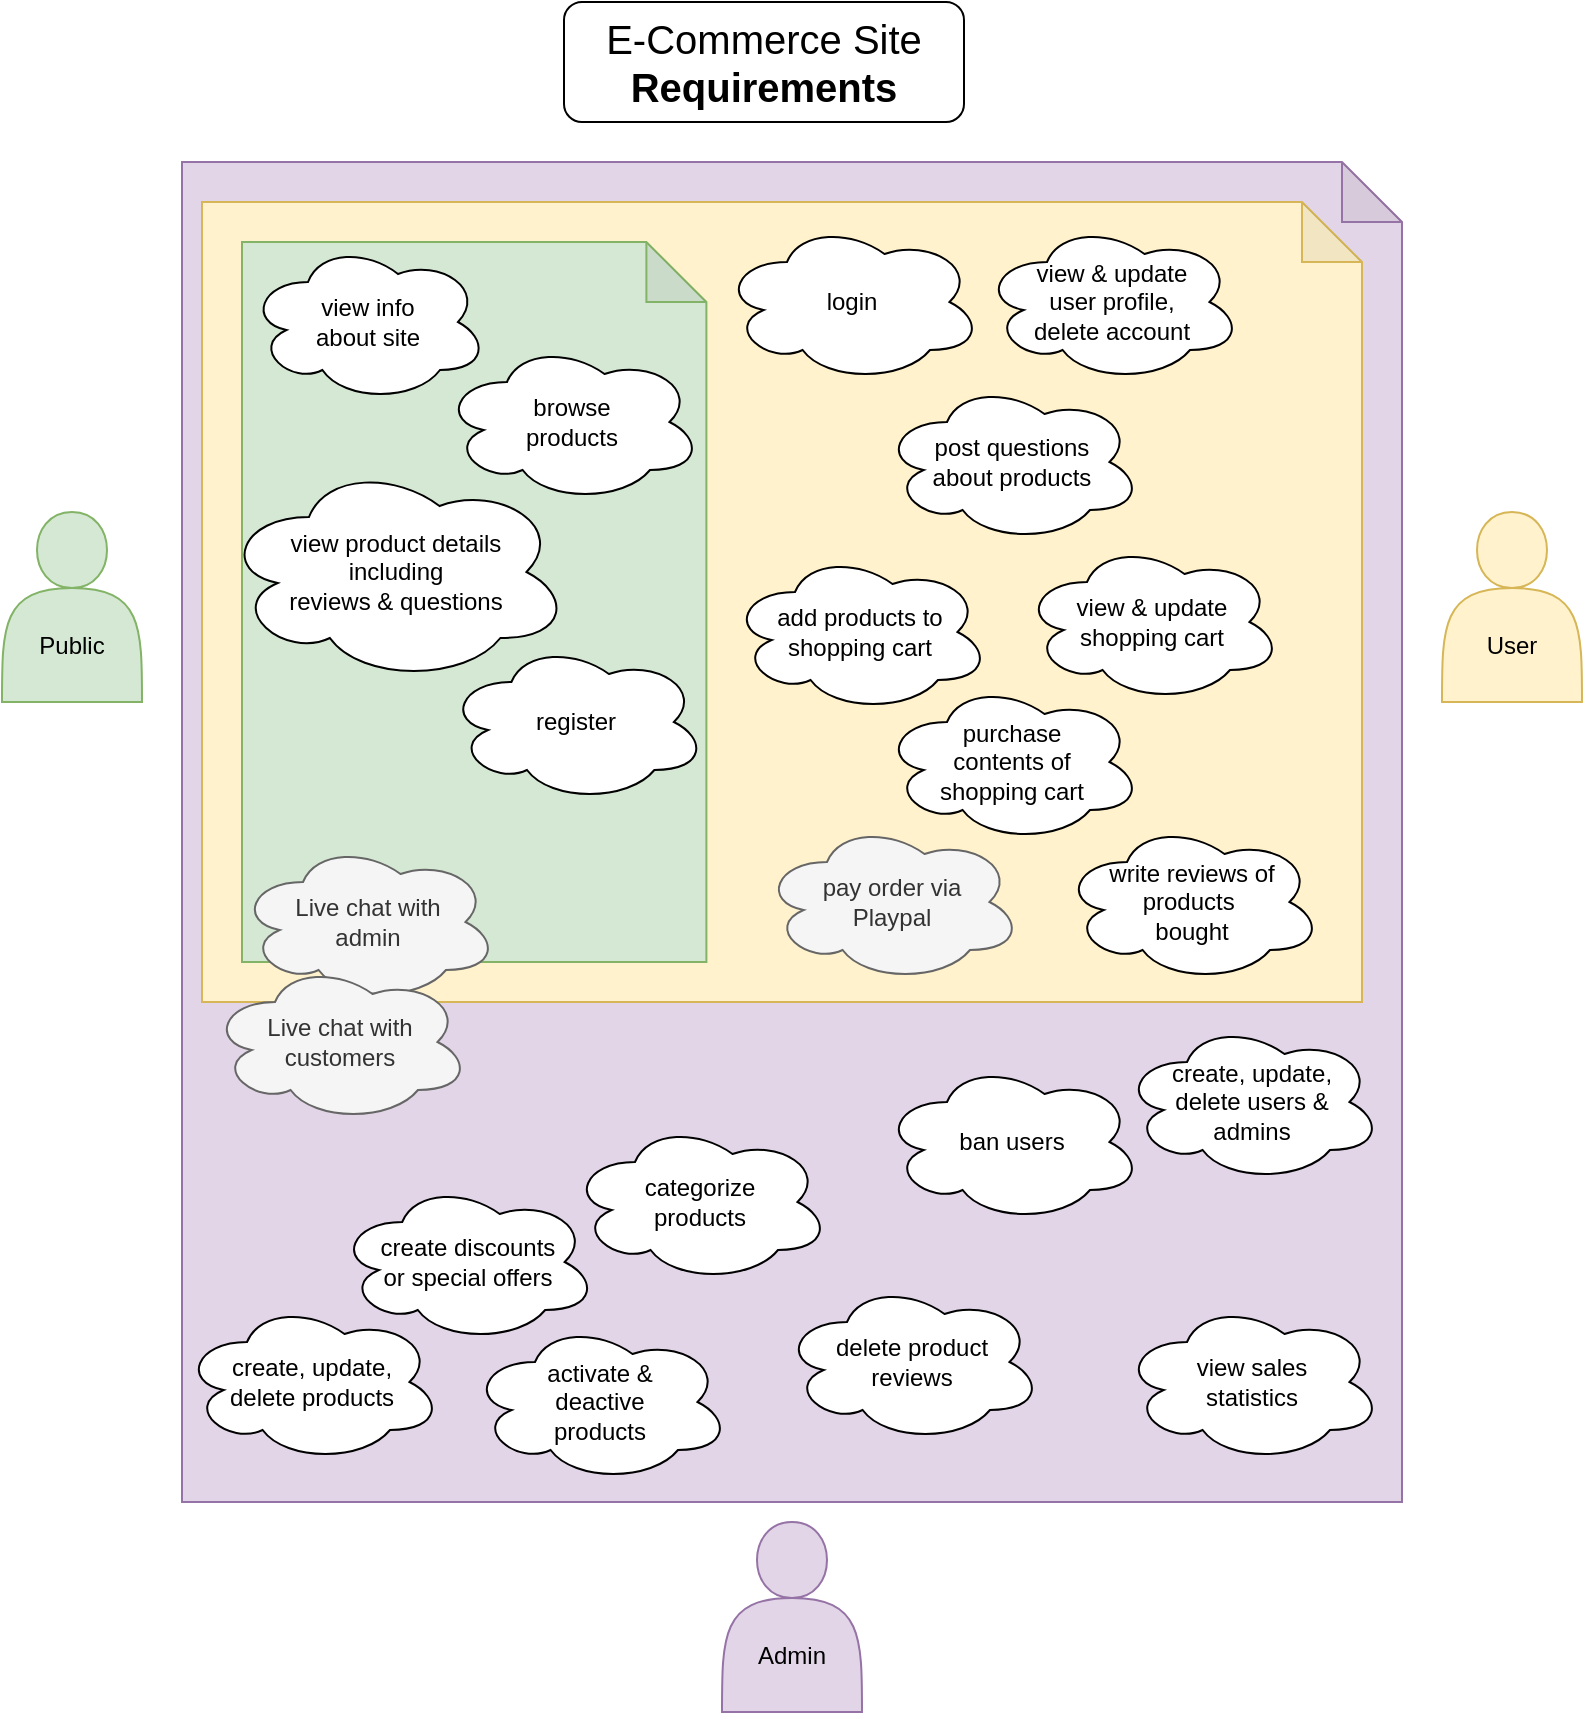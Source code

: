 <mxfile version="13.9.9" type="device" pages="4"><diagram id="ouE0Fg_7VYAYgYXivY0S" name="1_User Story"><mxGraphModel dx="1422" dy="822" grid="1" gridSize="10" guides="1" tooltips="1" connect="1" arrows="1" fold="1" page="1" pageScale="1" pageWidth="827" pageHeight="1169" math="0" shadow="0"><root><mxCell id="0"/><mxCell id="1" parent="0"/><mxCell id="ZuNL9oyqCu-HNJ8LQn7s-1" value="" style="shape=note;whiteSpace=wrap;html=1;backgroundOutline=1;darkOpacity=0.05;fontSize=20;fillColor=#e1d5e7;strokeColor=#9673a6;" parent="1" vertex="1"><mxGeometry x="109" y="110" width="610" height="670" as="geometry"/></mxCell><mxCell id="ZuNL9oyqCu-HNJ8LQn7s-2" value="" style="shape=note;whiteSpace=wrap;html=1;backgroundOutline=1;darkOpacity=0.05;fontSize=20;fillColor=#fff2cc;strokeColor=#d6b656;" parent="1" vertex="1"><mxGeometry x="119" y="130" width="580" height="400" as="geometry"/></mxCell><mxCell id="ZuNL9oyqCu-HNJ8LQn7s-3" value="" style="shape=note;whiteSpace=wrap;html=1;backgroundOutline=1;darkOpacity=0.05;fontSize=20;fillColor=#d5e8d4;strokeColor=#82b366;" parent="1" vertex="1"><mxGeometry x="139" y="150" width="232.2" height="360" as="geometry"/></mxCell><mxCell id="ZuNL9oyqCu-HNJ8LQn7s-4" value="Admin" style="shape=actor;whiteSpace=wrap;html=1;spacingTop=38;fillColor=#e1d5e7;strokeColor=#9673a6;" parent="1" vertex="1"><mxGeometry x="379" y="790" width="70" height="95" as="geometry"/></mxCell><mxCell id="ZuNL9oyqCu-HNJ8LQn7s-5" value="E-Commerce Site &lt;span style=&quot;font-weight: 700&quot;&gt;Requirements&lt;/span&gt;" style="rounded=1;whiteSpace=wrap;html=1;fontSize=20;" parent="1" vertex="1"><mxGeometry x="300" y="30" width="200" height="60" as="geometry"/></mxCell><mxCell id="ZuNL9oyqCu-HNJ8LQn7s-6" value="view info &lt;br&gt;about site" style="ellipse;shape=cloud;whiteSpace=wrap;html=1;" parent="1" vertex="1"><mxGeometry x="142" y="150" width="120" height="80" as="geometry"/></mxCell><mxCell id="ZuNL9oyqCu-HNJ8LQn7s-7" value="Public" style="shape=actor;whiteSpace=wrap;html=1;spacingTop=38;fillColor=#d5e8d4;strokeColor=#82b366;" parent="1" vertex="1"><mxGeometry x="19" y="285" width="70" height="95" as="geometry"/></mxCell><mxCell id="ZuNL9oyqCu-HNJ8LQn7s-8" value="User" style="shape=actor;whiteSpace=wrap;html=1;spacingTop=38;fillColor=#fff2cc;strokeColor=#d6b656;" parent="1" vertex="1"><mxGeometry x="739" y="285" width="70" height="95" as="geometry"/></mxCell><mxCell id="ZuNL9oyqCu-HNJ8LQn7s-9" value="login" style="ellipse;shape=cloud;whiteSpace=wrap;html=1;spacingLeft=15;spacingRight=15;" parent="1" vertex="1"><mxGeometry x="379" y="140" width="130" height="80" as="geometry"/></mxCell><mxCell id="ZuNL9oyqCu-HNJ8LQn7s-10" value="register" style="ellipse;shape=cloud;whiteSpace=wrap;html=1;" parent="1" vertex="1"><mxGeometry x="241.2" y="350" width="130" height="80" as="geometry"/></mxCell><mxCell id="ZuNL9oyqCu-HNJ8LQn7s-11" value="browse products" style="ellipse;shape=cloud;whiteSpace=wrap;html=1;spacingLeft=20;spacingRight=20;" parent="1" vertex="1"><mxGeometry x="239" y="200" width="130" height="80" as="geometry"/></mxCell><mxCell id="ZuNL9oyqCu-HNJ8LQn7s-12" value="view &amp;amp; update user profile, delete account" style="ellipse;shape=cloud;whiteSpace=wrap;html=1;spacingLeft=15;spacingRight=15;" parent="1" vertex="1"><mxGeometry x="509" y="140" width="130" height="80" as="geometry"/></mxCell><mxCell id="ZuNL9oyqCu-HNJ8LQn7s-13" value="view product details &lt;br&gt;including&lt;br&gt;reviews &amp;amp; questions" style="ellipse;shape=cloud;whiteSpace=wrap;html=1;spacingLeft=15;spacingRight=15;" parent="1" vertex="1"><mxGeometry x="129" y="260" width="174" height="110" as="geometry"/></mxCell><mxCell id="ZuNL9oyqCu-HNJ8LQn7s-14" value="post questions about products" style="ellipse;shape=cloud;whiteSpace=wrap;html=1;spacingLeft=15;spacingRight=15;" parent="1" vertex="1"><mxGeometry x="459" y="220" width="130" height="80" as="geometry"/></mxCell><mxCell id="ZuNL9oyqCu-HNJ8LQn7s-15" value="add products to shopping cart" style="ellipse;shape=cloud;whiteSpace=wrap;html=1;spacingLeft=15;spacingRight=15;" parent="1" vertex="1"><mxGeometry x="383" y="305" width="130" height="80" as="geometry"/></mxCell><mxCell id="ZuNL9oyqCu-HNJ8LQn7s-16" value="view &amp;amp; update shopping cart" style="ellipse;shape=cloud;whiteSpace=wrap;html=1;spacingLeft=15;spacingRight=15;" parent="1" vertex="1"><mxGeometry x="529" y="300" width="130" height="80" as="geometry"/></mxCell><mxCell id="ZuNL9oyqCu-HNJ8LQn7s-17" value="purchase contents of shopping cart" style="ellipse;shape=cloud;whiteSpace=wrap;html=1;spacingLeft=16;spacingRight=16;" parent="1" vertex="1"><mxGeometry x="459" y="370" width="130" height="80" as="geometry"/></mxCell><mxCell id="ZuNL9oyqCu-HNJ8LQn7s-18" value="write reviews of products&amp;nbsp;&lt;br&gt;bought" style="ellipse;shape=cloud;whiteSpace=wrap;html=1;spacingLeft=16;spacingRight=16;" parent="1" vertex="1"><mxGeometry x="549" y="440" width="130" height="80" as="geometry"/></mxCell><mxCell id="ZuNL9oyqCu-HNJ8LQn7s-19" value="create, update, delete products" style="ellipse;shape=cloud;whiteSpace=wrap;html=1;spacingLeft=16;spacingRight=16;" parent="1" vertex="1"><mxGeometry x="109" y="680" width="130" height="80" as="geometry"/></mxCell><mxCell id="ZuNL9oyqCu-HNJ8LQn7s-20" value="create, update, delete users &amp;amp; admins" style="ellipse;shape=cloud;whiteSpace=wrap;html=1;spacingLeft=16;spacingRight=16;" parent="1" vertex="1"><mxGeometry x="579" y="540" width="130" height="80" as="geometry"/></mxCell><mxCell id="ZuNL9oyqCu-HNJ8LQn7s-21" value="delete product reviews" style="ellipse;shape=cloud;whiteSpace=wrap;html=1;spacingLeft=16;spacingRight=16;" parent="1" vertex="1"><mxGeometry x="409" y="670" width="130" height="80" as="geometry"/></mxCell><mxCell id="ZuNL9oyqCu-HNJ8LQn7s-22" value="view sales statistics" style="ellipse;shape=cloud;whiteSpace=wrap;html=1;spacingLeft=16;spacingRight=16;" parent="1" vertex="1"><mxGeometry x="579" y="680" width="130" height="80" as="geometry"/></mxCell><mxCell id="ZuNL9oyqCu-HNJ8LQn7s-23" value="create discounts or special offers" style="ellipse;shape=cloud;whiteSpace=wrap;html=1;spacingLeft=16;spacingRight=16;" parent="1" vertex="1"><mxGeometry x="186.6" y="620" width="130" height="80" as="geometry"/></mxCell><mxCell id="ZuNL9oyqCu-HNJ8LQn7s-24" value="activate &amp;amp; deactive products" style="ellipse;shape=cloud;whiteSpace=wrap;html=1;spacingLeft=17;spacingRight=17;" parent="1" vertex="1"><mxGeometry x="253" y="690" width="130" height="80" as="geometry"/></mxCell><mxCell id="ZuNL9oyqCu-HNJ8LQn7s-25" value="ban users" style="ellipse;shape=cloud;whiteSpace=wrap;html=1;spacingLeft=17;spacingRight=17;" parent="1" vertex="1"><mxGeometry x="459" y="560" width="130" height="80" as="geometry"/></mxCell><mxCell id="ZuNL9oyqCu-HNJ8LQn7s-26" value="categorize products" style="ellipse;shape=cloud;whiteSpace=wrap;html=1;spacingLeft=17;spacingRight=17;" parent="1" vertex="1"><mxGeometry x="303" y="590" width="130" height="80" as="geometry"/></mxCell><mxCell id="ZuNL9oyqCu-HNJ8LQn7s-27" value="pay order via Playpal" style="ellipse;shape=cloud;whiteSpace=wrap;html=1;spacingLeft=16;spacingRight=16;fillColor=#f5f5f5;strokeColor=#666666;fontColor=#333333;" parent="1" vertex="1"><mxGeometry x="399" y="440" width="130" height="80" as="geometry"/></mxCell><mxCell id="ZuNL9oyqCu-HNJ8LQn7s-28" value="Live chat with admin" style="ellipse;shape=cloud;whiteSpace=wrap;html=1;spacingLeft=16;spacingRight=16;fillColor=#f5f5f5;strokeColor=#666666;fontColor=#333333;" parent="1" vertex="1"><mxGeometry x="137" y="450" width="130" height="80" as="geometry"/></mxCell><mxCell id="ZuNL9oyqCu-HNJ8LQn7s-29" value="Live chat with customers" style="ellipse;shape=cloud;whiteSpace=wrap;html=1;spacingLeft=16;spacingRight=16;fillColor=#f5f5f5;strokeColor=#666666;fontColor=#333333;" parent="1" vertex="1"><mxGeometry x="123" y="510" width="130" height="80" as="geometry"/></mxCell></root></mxGraphModel></diagram><diagram id="D12OfJo1ypDJS4uGtAlh" name="2a_ERD"><mxGraphModel dx="1075" dy="1007" grid="1" gridSize="10" guides="1" tooltips="1" connect="1" arrows="1" fold="1" page="1" pageScale="1" pageWidth="827" pageHeight="1169" math="0" shadow="0"><root><mxCell id="dq8DGMU5Pl0ecyv3gSid-0"/><mxCell id="dq8DGMU5Pl0ecyv3gSid-1" parent="dq8DGMU5Pl0ecyv3gSid-0"/><mxCell id="m-AgLVFVCp_2s4KZoXLv-0" value="E-Commerce Site &lt;span style=&quot;font-weight: 700&quot;&gt;ERD&lt;/span&gt;" style="rounded=1;whiteSpace=wrap;html=1;fontSize=20;" parent="dq8DGMU5Pl0ecyv3gSid-1" vertex="1"><mxGeometry x="300" y="30" width="200" height="60" as="geometry"/></mxCell><mxCell id="m-AgLVFVCp_2s4KZoXLv-1" style="edgeStyle=orthogonalEdgeStyle;rounded=0;orthogonalLoop=1;jettySize=auto;html=1;entryX=0.25;entryY=0;entryDx=0;entryDy=0;startArrow=ERzeroToMany;startFill=1;endArrow=ERmandOne;endFill=0;strokeWidth=1;exitX=0.5;exitY=1;exitDx=0;exitDy=0;endSize=8;startSize=8;" parent="dq8DGMU5Pl0ecyv3gSid-1" source="m-AgLVFVCp_2s4KZoXLv-19" target="m-AgLVFVCp_2s4KZoXLv-7" edge="1"><mxGeometry relative="1" as="geometry"><mxPoint x="478" y="450" as="sourcePoint"/></mxGeometry></mxCell><mxCell id="m-AgLVFVCp_2s4KZoXLv-2" value="writes" style="edgeLabel;html=1;align=center;verticalAlign=middle;resizable=0;points=[];fontSize=14;fontColor=#808080;" parent="m-AgLVFVCp_2s4KZoXLv-1" vertex="1" connectable="0"><mxGeometry x="-0.063" y="1" relative="1" as="geometry"><mxPoint y="41" as="offset"/></mxGeometry></mxCell><mxCell id="m-AgLVFVCp_2s4KZoXLv-3" style="edgeStyle=orthogonalEdgeStyle;rounded=0;orthogonalLoop=1;jettySize=auto;html=1;exitX=0;exitY=0.5;exitDx=0;exitDy=0;startArrow=ERzeroToMany;startFill=1;startSize=8;endArrow=ERmandOne;endFill=0;endSize=8;strokeWidth=1;fontSize=14;entryX=0.5;entryY=0;entryDx=0;entryDy=0;" parent="dq8DGMU5Pl0ecyv3gSid-1" source="m-AgLVFVCp_2s4KZoXLv-34" target="m-AgLVFVCp_2s4KZoXLv-7" edge="1"><mxGeometry relative="1" as="geometry"><mxPoint x="478" y="430" as="targetPoint"/></mxGeometry></mxCell><mxCell id="m-AgLVFVCp_2s4KZoXLv-4" value="writes" style="edgeLabel;html=1;align=center;verticalAlign=middle;resizable=0;points=[];fontSize=14;fontColor=#808080;" parent="m-AgLVFVCp_2s4KZoXLv-3" vertex="1" connectable="0"><mxGeometry x="-0.119" y="-1" relative="1" as="geometry"><mxPoint x="-6" y="81" as="offset"/></mxGeometry></mxCell><mxCell id="m-AgLVFVCp_2s4KZoXLv-43" style="edgeStyle=orthogonalEdgeStyle;rounded=0;orthogonalLoop=1;jettySize=auto;html=1;startArrow=ERzeroToMany;startFill=1;startSize=6;endArrow=ERzeroToMany;endFill=1;endSize=6;strokeWidth=1;fontSize=14;fontColor=#808080;entryX=0.5;entryY=0;entryDx=0;entryDy=0;exitX=0.5;exitY=1;exitDx=0;exitDy=0;" parent="dq8DGMU5Pl0ecyv3gSid-1" source="m-AgLVFVCp_2s4KZoXLv-7" target="m-AgLVFVCp_2s4KZoXLv-10" edge="1"><mxGeometry relative="1" as="geometry"><mxPoint x="258" y="400" as="targetPoint"/><mxPoint x="372" y="550" as="sourcePoint"/></mxGeometry></mxCell><mxCell id="m-AgLVFVCp_2s4KZoXLv-44" value="adds" style="edgeLabel;html=1;align=center;verticalAlign=middle;resizable=0;points=[];fontSize=14;fontColor=#808080;" parent="m-AgLVFVCp_2s4KZoXLv-43" vertex="1" connectable="0"><mxGeometry x="0.213" y="3" relative="1" as="geometry"><mxPoint x="-3" y="-19" as="offset"/></mxGeometry></mxCell><mxCell id="ji0iTJspGumRDFQtUEsR-1" style="edgeStyle=none;rounded=0;orthogonalLoop=1;jettySize=auto;html=1;exitX=0;exitY=0;exitDx=0;exitDy=0;entryX=0.5;entryY=1;entryDx=0;entryDy=0;dashed=1;endArrow=none;endFill=0;" edge="1" parent="dq8DGMU5Pl0ecyv3gSid-1" source="m-AgLVFVCp_2s4KZoXLv-7" target="ji0iTJspGumRDFQtUEsR-0"><mxGeometry relative="1" as="geometry"/></mxCell><mxCell id="m-AgLVFVCp_2s4KZoXLv-7" value="user" style="rounded=0;whiteSpace=wrap;html=1;fontSize=20;fillColor=#f0a30a;strokeColor=#BD7000;fontColor=#ffffff;" parent="dq8DGMU5Pl0ecyv3gSid-1" vertex="1"><mxGeometry x="372" y="520" width="120" height="60" as="geometry"/></mxCell><mxCell id="m-AgLVFVCp_2s4KZoXLv-10" value="product" style="rounded=0;whiteSpace=wrap;html=1;fontSize=20;fillColor=#6d8764;strokeColor=#3A5431;fontColor=#ffffff;" parent="dq8DGMU5Pl0ecyv3gSid-1" vertex="1"><mxGeometry x="372" y="660" width="120" height="60" as="geometry"/></mxCell><mxCell id="YT79-mnsfoKJAUdVVFap-6" style="edgeStyle=none;rounded=0;orthogonalLoop=1;jettySize=auto;html=1;exitX=0;exitY=0.5;exitDx=0;exitDy=0;entryX=1;entryY=1;entryDx=0;entryDy=0;dashed=1;endArrow=none;endFill=0;" edge="1" parent="dq8DGMU5Pl0ecyv3gSid-1" source="m-AgLVFVCp_2s4KZoXLv-11" target="YT79-mnsfoKJAUdVVFap-5"><mxGeometry relative="1" as="geometry"/></mxCell><mxCell id="m-AgLVFVCp_2s4KZoXLv-11" value="purchase" style="rounded=0;whiteSpace=wrap;html=1;fontSize=20;fillColor=#76608a;strokeColor=#432D57;fontColor=#ffffff;" parent="dq8DGMU5Pl0ecyv3gSid-1" vertex="1"><mxGeometry x="148" y="520" width="120" height="60" as="geometry"/></mxCell><mxCell id="YT79-mnsfoKJAUdVVFap-8" style="edgeStyle=none;rounded=0;orthogonalLoop=1;jettySize=auto;html=1;exitX=0.75;exitY=0;exitDx=0;exitDy=0;entryX=0.5;entryY=1;entryDx=0;entryDy=0;dashed=1;endArrow=none;endFill=0;" edge="1" parent="dq8DGMU5Pl0ecyv3gSid-1" source="m-AgLVFVCp_2s4KZoXLv-12" target="YT79-mnsfoKJAUdVVFap-7"><mxGeometry relative="1" as="geometry"/></mxCell><mxCell id="m-AgLVFVCp_2s4KZoXLv-12" value="review" style="rounded=0;whiteSpace=wrap;html=1;fontSize=20;fillColor=#a0522d;strokeColor=#6D1F00;fontColor=#ffffff;" parent="dq8DGMU5Pl0ecyv3gSid-1" vertex="1"><mxGeometry x="618" y="460" width="120" height="60" as="geometry"/></mxCell><mxCell id="m-AgLVFVCp_2s4KZoXLv-13" value="cart" style="rounded=0;whiteSpace=wrap;html=1;fontSize=20;fillColor=#76608a;strokeColor=#432D57;fontColor=#ffffff;" parent="dq8DGMU5Pl0ecyv3gSid-1" vertex="1"><mxGeometry x="68" y="660" width="120" height="60" as="geometry"/></mxCell><mxCell id="m-AgLVFVCp_2s4KZoXLv-14" value="cart_item" style="rounded=0;whiteSpace=wrap;html=1;fontSize=20;fillColor=#76608a;strokeColor=#432D57;fontColor=#ffffff;" parent="dq8DGMU5Pl0ecyv3gSid-1" vertex="1"><mxGeometry x="68" y="810" width="120" height="60" as="geometry"/></mxCell><mxCell id="m-AgLVFVCp_2s4KZoXLv-15" value="purchase&lt;br&gt;_item" style="rounded=0;whiteSpace=wrap;html=1;fontSize=20;fillColor=#76608a;strokeColor=#432D57;fontColor=#ffffff;" parent="dq8DGMU5Pl0ecyv3gSid-1" vertex="1"><mxGeometry x="148" y="370" width="120" height="60" as="geometry"/></mxCell><mxCell id="m-AgLVFVCp_2s4KZoXLv-17" style="edgeStyle=orthogonalEdgeStyle;rounded=0;orthogonalLoop=1;jettySize=auto;html=1;exitX=0.25;exitY=0;exitDx=0;exitDy=0;startArrow=ERzeroToMany;startFill=1;startSize=8;endArrow=ERmandOne;endFill=0;endSize=8;strokeWidth=1;fontSize=14;entryX=1;entryY=0.5;entryDx=0;entryDy=0;" parent="dq8DGMU5Pl0ecyv3gSid-1" source="m-AgLVFVCp_2s4KZoXLv-34" target="m-AgLVFVCp_2s4KZoXLv-19" edge="1"><mxGeometry relative="1" as="geometry"><mxPoint x="348" y="430" as="targetPoint"/><Array as="points"/></mxGeometry></mxCell><mxCell id="m-AgLVFVCp_2s4KZoXLv-18" value="has" style="edgeLabel;html=1;align=center;verticalAlign=middle;resizable=0;points=[];fontSize=14;fontColor=#808080;" parent="m-AgLVFVCp_2s4KZoXLv-17" vertex="1" connectable="0"><mxGeometry x="0.201" y="1" relative="1" as="geometry"><mxPoint x="-26" y="-1" as="offset"/></mxGeometry></mxCell><mxCell id="YT79-mnsfoKJAUdVVFap-1" style="edgeStyle=none;rounded=0;orthogonalLoop=1;jettySize=auto;html=1;exitX=0.5;exitY=0;exitDx=0;exitDy=0;entryX=0.5;entryY=1;entryDx=0;entryDy=0;dashed=1;endArrow=none;endFill=0;" edge="1" parent="dq8DGMU5Pl0ecyv3gSid-1" source="m-AgLVFVCp_2s4KZoXLv-19" target="YT79-mnsfoKJAUdVVFap-0"><mxGeometry relative="1" as="geometry"/></mxCell><mxCell id="m-AgLVFVCp_2s4KZoXLv-19" value="question" style="rounded=0;whiteSpace=wrap;html=1;fontSize=20;fillColor=#a0522d;strokeColor=#6D1F00;fontColor=#ffffff;" parent="dq8DGMU5Pl0ecyv3gSid-1" vertex="1"><mxGeometry x="342" y="310" width="120" height="60" as="geometry"/></mxCell><mxCell id="m-AgLVFVCp_2s4KZoXLv-20" style="rounded=0;orthogonalLoop=1;jettySize=auto;html=1;startArrow=ERmandOne;startFill=0;endArrow=ERone;endFill=0;fontSize=20;strokeWidth=1;endSize=8;startSize=8;edgeStyle=orthogonalEdgeStyle;entryX=1;entryY=0.5;entryDx=0;entryDy=0;exitX=0;exitY=0.5;exitDx=0;exitDy=0;" parent="dq8DGMU5Pl0ecyv3gSid-1" source="m-AgLVFVCp_2s4KZoXLv-10" target="m-AgLVFVCp_2s4KZoXLv-13" edge="1"><mxGeometry relative="1" as="geometry"><mxPoint x="68" y="610" as="targetPoint"/><mxPoint x="288" y="760" as="sourcePoint"/></mxGeometry></mxCell><mxCell id="zR6NrUlydfPltpJHWyG5-3" value="contains" style="edgeLabel;html=1;align=center;verticalAlign=middle;resizable=0;points=[];fontSize=14;fontColor=#808080;" parent="m-AgLVFVCp_2s4KZoXLv-20" vertex="1" connectable="0"><mxGeometry x="0.109" y="-1" relative="1" as="geometry"><mxPoint x="-32" y="1" as="offset"/></mxGeometry></mxCell><mxCell id="m-AgLVFVCp_2s4KZoXLv-21" style="rounded=0;orthogonalLoop=1;jettySize=auto;html=1;startArrow=ERmandOne;startFill=0;endArrow=ERzeroToMany;endFill=1;fontSize=20;entryX=1;entryY=0.5;entryDx=0;entryDy=0;exitX=0;exitY=0.5;exitDx=0;exitDy=0;strokeWidth=1;endSize=8;startSize=8;edgeStyle=orthogonalEdgeStyle;" parent="dq8DGMU5Pl0ecyv3gSid-1" source="m-AgLVFVCp_2s4KZoXLv-7" target="m-AgLVFVCp_2s4KZoXLv-11" edge="1"><mxGeometry relative="1" as="geometry"><mxPoint x="598" y="408" as="targetPoint"/><mxPoint x="497.5" y="408" as="sourcePoint"/></mxGeometry></mxCell><mxCell id="m-AgLVFVCp_2s4KZoXLv-22" value="makes" style="edgeLabel;html=1;align=center;verticalAlign=middle;resizable=0;points=[];fontSize=14;fontColor=#808080;" parent="m-AgLVFVCp_2s4KZoXLv-21" vertex="1" connectable="0"><mxGeometry x="-0.091" y="1" relative="1" as="geometry"><mxPoint as="offset"/></mxGeometry></mxCell><mxCell id="m-AgLVFVCp_2s4KZoXLv-25" style="rounded=0;orthogonalLoop=1;jettySize=auto;html=1;exitX=0.5;exitY=0;exitDx=0;exitDy=0;entryX=0.5;entryY=1;entryDx=0;entryDy=0;startArrow=ERmandOne;startFill=0;endArrow=ERoneToMany;endFill=0;fontSize=20;endSize=8;startSize=8;edgeStyle=orthogonalEdgeStyle;" parent="dq8DGMU5Pl0ecyv3gSid-1" source="m-AgLVFVCp_2s4KZoXLv-11" target="m-AgLVFVCp_2s4KZoXLv-15" edge="1"><mxGeometry relative="1" as="geometry"><mxPoint x="750" y="330.0" as="sourcePoint"/><mxPoint x="746.5" y="105" as="targetPoint"/></mxGeometry></mxCell><mxCell id="m-AgLVFVCp_2s4KZoXLv-26" value="contains" style="edgeLabel;html=1;align=center;verticalAlign=middle;resizable=0;points=[];fontSize=14;fontColor=#808080;" parent="m-AgLVFVCp_2s4KZoXLv-25" vertex="1" connectable="0"><mxGeometry x="0.129" y="-1" relative="1" as="geometry"><mxPoint x="-1" y="20.59" as="offset"/></mxGeometry></mxCell><mxCell id="m-AgLVFVCp_2s4KZoXLv-32" style="edgeStyle=orthogonalEdgeStyle;rounded=0;orthogonalLoop=1;jettySize=auto;html=1;entryX=0.75;entryY=0;entryDx=0;entryDy=0;startArrow=ERzeroToMany;startFill=1;endArrow=ERmandOne;endFill=0;strokeWidth=1;exitX=0;exitY=0.5;exitDx=0;exitDy=0;endSize=8;startSize=8;" parent="dq8DGMU5Pl0ecyv3gSid-1" source="m-AgLVFVCp_2s4KZoXLv-12" target="m-AgLVFVCp_2s4KZoXLv-7" edge="1"><mxGeometry relative="1" as="geometry"><mxPoint x="338" y="410" as="sourcePoint"/><mxPoint x="412" y="530" as="targetPoint"/></mxGeometry></mxCell><mxCell id="m-AgLVFVCp_2s4KZoXLv-33" value="writes" style="edgeLabel;html=1;align=center;verticalAlign=middle;resizable=0;points=[];fontSize=14;fontColor=#808080;" parent="m-AgLVFVCp_2s4KZoXLv-32" vertex="1" connectable="0"><mxGeometry x="0.067" y="1" relative="1" as="geometry"><mxPoint x="-27" y="-1" as="offset"/></mxGeometry></mxCell><mxCell id="m-AgLVFVCp_2s4KZoXLv-34" value="answer" style="rounded=0;whiteSpace=wrap;html=1;fontSize=20;fillColor=#a0522d;strokeColor=#6D1F00;fontColor=#ffffff;" parent="dq8DGMU5Pl0ecyv3gSid-1" vertex="1"><mxGeometry x="558" y="370" width="120" height="60" as="geometry"/></mxCell><mxCell id="m-AgLVFVCp_2s4KZoXLv-42" value="" style="endArrow=none;html=1;rounded=0;strokeWidth=1;exitX=0.5;exitY=1;exitDx=0;exitDy=0;entryX=0.5;entryY=0;entryDx=0;entryDy=0;dashed=1;" parent="dq8DGMU5Pl0ecyv3gSid-1" source="phhqWTNZPmQrfCrYi9W2-3" target="m-AgLVFVCp_2s4KZoXLv-34" edge="1"><mxGeometry relative="1" as="geometry"><mxPoint x="668" y="321.25" as="sourcePoint"/><mxPoint x="738" y="118.75" as="targetPoint"/></mxGeometry></mxCell><mxCell id="m-AgLVFVCp_2s4KZoXLv-46" style="rounded=0;orthogonalLoop=1;jettySize=auto;html=1;exitX=0.5;exitY=1;exitDx=0;exitDy=0;entryX=0.5;entryY=0;entryDx=0;entryDy=0;startArrow=ERmandOne;startFill=0;endArrow=ERzeroToMany;endFill=1;fontSize=20;endSize=8;startSize=8;edgeStyle=orthogonalEdgeStyle;" parent="dq8DGMU5Pl0ecyv3gSid-1" source="m-AgLVFVCp_2s4KZoXLv-13" target="m-AgLVFVCp_2s4KZoXLv-14" edge="1"><mxGeometry relative="1" as="geometry"><mxPoint x="768" y="530" as="sourcePoint"/><mxPoint x="768" y="410" as="targetPoint"/></mxGeometry></mxCell><mxCell id="m-AgLVFVCp_2s4KZoXLv-47" value="contains" style="edgeLabel;html=1;align=center;verticalAlign=middle;resizable=0;points=[];fontSize=14;fontColor=#808080;" parent="m-AgLVFVCp_2s4KZoXLv-46" vertex="1" connectable="0"><mxGeometry x="0.129" y="-1" relative="1" as="geometry"><mxPoint x="1" y="-21" as="offset"/></mxGeometry></mxCell><mxCell id="m-AgLVFVCp_2s4KZoXLv-49" value="creates&lt;br&gt;updates&lt;br&gt;deletes" style="edgeStyle=orthogonalEdgeStyle;rounded=0;orthogonalLoop=1;jettySize=auto;html=1;exitX=0;exitY=0.5;exitDx=0;exitDy=0;entryX=1;entryY=0.5;entryDx=0;entryDy=0;startArrow=ERone;startFill=0;startSize=6;endArrow=ERzeroToMany;endFill=1;endSize=6;strokeWidth=1;fontSize=14;fontColor=#808080;" parent="dq8DGMU5Pl0ecyv3gSid-1" source="m-AgLVFVCp_2s4KZoXLv-48" target="m-AgLVFVCp_2s4KZoXLv-10" edge="1"><mxGeometry x="-0.365" relative="1" as="geometry"><Array as="points"><mxPoint x="558" y="690"/><mxPoint x="558" y="690"/></Array><mxPoint as="offset"/></mxGeometry></mxCell><mxCell id="zR6NrUlydfPltpJHWyG5-0" value="deletes" style="edgeStyle=orthogonalEdgeStyle;rounded=0;orthogonalLoop=1;jettySize=auto;html=1;exitX=0.5;exitY=0;exitDx=0;exitDy=0;entryX=0.5;entryY=1;entryDx=0;entryDy=0;startArrow=ERone;startFill=0;startSize=6;endArrow=ERzeroToMany;endFill=1;endSize=6;strokeWidth=1;fontSize=14;fontColor=#808080;" parent="dq8DGMU5Pl0ecyv3gSid-1" source="m-AgLVFVCp_2s4KZoXLv-48" target="m-AgLVFVCp_2s4KZoXLv-12" edge="1"><mxGeometry x="-0.714" relative="1" as="geometry"><mxPoint as="offset"/></mxGeometry></mxCell><mxCell id="zR6NrUlydfPltpJHWyG5-1" style="edgeStyle=orthogonalEdgeStyle;rounded=0;orthogonalLoop=1;jettySize=auto;html=1;exitX=1;exitY=0.5;exitDx=0;exitDy=0;entryX=1;entryY=0.5;entryDx=0;entryDy=0;startArrow=ERone;startFill=0;startSize=6;endArrow=ERzeroToMany;endFill=1;endSize=6;strokeWidth=1;fontSize=14;fontColor=#808080;" parent="dq8DGMU5Pl0ecyv3gSid-1" source="m-AgLVFVCp_2s4KZoXLv-48" target="m-AgLVFVCp_2s4KZoXLv-34" edge="1"><mxGeometry relative="1" as="geometry"/></mxCell><mxCell id="zR6NrUlydfPltpJHWyG5-2" value="writes" style="edgeLabel;html=1;align=center;verticalAlign=middle;resizable=0;points=[];fontSize=14;fontColor=#808080;" parent="zR6NrUlydfPltpJHWyG5-1" vertex="1" connectable="0"><mxGeometry x="-0.107" y="-1" relative="1" as="geometry"><mxPoint y="103" as="offset"/></mxGeometry></mxCell><mxCell id="OdJI6nRCbVsHvfVriu1J-0" style="edgeStyle=orthogonalEdgeStyle;rounded=0;orthogonalLoop=1;jettySize=auto;html=1;exitX=0.25;exitY=0;exitDx=0;exitDy=0;entryX=1;entryY=0.5;entryDx=0;entryDy=0;startArrow=ERone;startFill=0;startSize=6;endArrow=ERzeroToMany;endFill=1;endSize=6;strokeWidth=1;fontSize=14;fontColor=#808080;" parent="dq8DGMU5Pl0ecyv3gSid-1" source="m-AgLVFVCp_2s4KZoXLv-48" target="m-AgLVFVCp_2s4KZoXLv-7" edge="1"><mxGeometry relative="1" as="geometry"/></mxCell><mxCell id="OdJI6nRCbVsHvfVriu1J-1" value="creates&lt;br&gt;updates&lt;br&gt;deletes" style="edgeLabel;html=1;align=center;verticalAlign=middle;resizable=0;points=[];fontSize=14;fontColor=#808080;" parent="OdJI6nRCbVsHvfVriu1J-0" vertex="1" connectable="0"><mxGeometry x="-0.692" y="-2" relative="1" as="geometry"><mxPoint x="-22" y="-19" as="offset"/></mxGeometry></mxCell><mxCell id="ji0iTJspGumRDFQtUEsR-2" style="edgeStyle=orthogonalEdgeStyle;rounded=0;orthogonalLoop=1;jettySize=auto;html=1;exitX=1;exitY=1;exitDx=0;exitDy=0;entryX=1;entryY=0;entryDx=0;entryDy=0;dashed=1;endArrow=none;endFill=0;curved=1;" edge="1" parent="dq8DGMU5Pl0ecyv3gSid-1" source="m-AgLVFVCp_2s4KZoXLv-48" target="ji0iTJspGumRDFQtUEsR-0"><mxGeometry relative="1" as="geometry"><Array as="points"><mxPoint x="810" y="720"/><mxPoint x="810" y="120"/><mxPoint x="328" y="120"/></Array></mxGeometry></mxCell><mxCell id="m-AgLVFVCp_2s4KZoXLv-48" value="admin" style="rounded=0;whiteSpace=wrap;html=1;fontSize=20;fillColor=#f0a30a;strokeColor=#BD7000;fontColor=#ffffff;" parent="dq8DGMU5Pl0ecyv3gSid-1" vertex="1"><mxGeometry x="618" y="660" width="120" height="60" as="geometry"/></mxCell><mxCell id="EBKUBGyDTRCQFWBLVN84-0" style="edgeStyle=orthogonalEdgeStyle;rounded=0;orthogonalLoop=1;jettySize=auto;html=1;exitX=0.25;exitY=1;exitDx=0;exitDy=0;entryX=0;entryY=0.75;entryDx=0;entryDy=0;startArrow=ERone;startFill=0;startSize=6;endArrow=ERone;endFill=0;endSize=6;strokeWidth=1;fontSize=14;fontColor=#808080;curved=1;" parent="dq8DGMU5Pl0ecyv3gSid-1" source="m-AgLVFVCp_2s4KZoXLv-7" target="m-AgLVFVCp_2s4KZoXLv-7" edge="1"><mxGeometry relative="1" as="geometry"><Array as="points"><mxPoint x="402" y="600"/><mxPoint x="338" y="600"/><mxPoint x="338" y="565"/></Array></mxGeometry></mxCell><mxCell id="EBKUBGyDTRCQFWBLVN84-1" value="updates" style="edgeLabel;html=1;align=center;verticalAlign=middle;resizable=0;points=[];fontSize=14;fontColor=#808080;" parent="EBKUBGyDTRCQFWBLVN84-0" vertex="1" connectable="0"><mxGeometry x="-0.163" y="1" relative="1" as="geometry"><mxPoint as="offset"/></mxGeometry></mxCell><mxCell id="omnmTCstZ9z4sOc0Fr5K-0" style="rounded=0;orthogonalLoop=1;jettySize=auto;html=1;exitX=0.5;exitY=0;exitDx=0;exitDy=0;entryX=0.5;entryY=1;entryDx=0;entryDy=0;dashed=1;endArrow=none;endFill=0;" edge="1" parent="dq8DGMU5Pl0ecyv3gSid-1" source="omnmTCstZ9z4sOc0Fr5K-1" target="m-AgLVFVCp_2s4KZoXLv-10"><mxGeometry relative="1" as="geometry"><mxPoint x="622" y="929.38" as="targetPoint"/></mxGeometry></mxCell><mxCell id="omnmTCstZ9z4sOc0Fr5K-1" value="name&lt;br&gt;category&lt;br&gt;brand&lt;br&gt;description&lt;br&gt;price&lt;br&gt;stock" style="ellipse;whiteSpace=wrap;html=1;align=center;" vertex="1" parent="dq8DGMU5Pl0ecyv3gSid-1"><mxGeometry x="458" y="780" width="80" height="112" as="geometry"/></mxCell><mxCell id="phhqWTNZPmQrfCrYi9W2-0" style="edgeStyle=none;rounded=0;orthogonalLoop=1;jettySize=auto;html=1;exitX=0.5;exitY=0;exitDx=0;exitDy=0;entryX=1;entryY=0.5;entryDx=0;entryDy=0;dashed=1;endArrow=none;endFill=0;" edge="1" parent="dq8DGMU5Pl0ecyv3gSid-1" source="1MVBZyxZyB4sKXrwzYp0-0" target="m-AgLVFVCp_2s4KZoXLv-14"><mxGeometry relative="1" as="geometry"/></mxCell><mxCell id="1MVBZyxZyB4sKXrwzYp0-0" value="cart id&lt;br&gt;product id&lt;br&gt;quantity" style="ellipse;whiteSpace=wrap;html=1;align=center;" vertex="1" parent="dq8DGMU5Pl0ecyv3gSid-1"><mxGeometry x="218" y="880" width="80" height="112" as="geometry"/></mxCell><mxCell id="phhqWTNZPmQrfCrYi9W2-2" style="edgeStyle=none;rounded=0;orthogonalLoop=1;jettySize=auto;html=1;exitX=0.5;exitY=0;exitDx=0;exitDy=0;entryX=1;entryY=1;entryDx=0;entryDy=0;dashed=1;endArrow=none;endFill=0;" edge="1" parent="dq8DGMU5Pl0ecyv3gSid-1" source="phhqWTNZPmQrfCrYi9W2-1" target="m-AgLVFVCp_2s4KZoXLv-13"><mxGeometry relative="1" as="geometry"/></mxCell><mxCell id="phhqWTNZPmQrfCrYi9W2-1" value="cart id&lt;br&gt;user id" style="ellipse;whiteSpace=wrap;html=1;align=center;" vertex="1" parent="dq8DGMU5Pl0ecyv3gSid-1"><mxGeometry x="308" y="830" width="80" height="112" as="geometry"/></mxCell><mxCell id="phhqWTNZPmQrfCrYi9W2-3" value="answer id&lt;br&gt;question id&lt;br&gt;user id&lt;br&gt;text" style="ellipse;whiteSpace=wrap;html=1;align=center;" vertex="1" parent="dq8DGMU5Pl0ecyv3gSid-1"><mxGeometry x="568" y="190" width="80" height="112" as="geometry"/></mxCell><mxCell id="YT79-mnsfoKJAUdVVFap-0" value="question id&lt;br&gt;user id&lt;br&gt;product id&lt;br&gt;text" style="ellipse;whiteSpace=wrap;html=1;align=center;" vertex="1" parent="dq8DGMU5Pl0ecyv3gSid-1"><mxGeometry x="388" y="140" width="80" height="112" as="geometry"/></mxCell><mxCell id="YT79-mnsfoKJAUdVVFap-2" value="purchase item id&lt;br&gt;product id&lt;br&gt;quantity" style="ellipse;whiteSpace=wrap;html=1;align=center;" vertex="1" parent="dq8DGMU5Pl0ecyv3gSid-1"><mxGeometry x="128" y="170" width="110" height="112" as="geometry"/></mxCell><mxCell id="YT79-mnsfoKJAUdVVFap-3" style="edgeStyle=none;rounded=0;orthogonalLoop=1;jettySize=auto;html=1;exitX=0.5;exitY=0;exitDx=0;exitDy=0;entryX=0.5;entryY=1;entryDx=0;entryDy=0;dashed=1;endArrow=none;endFill=0;" edge="1" parent="dq8DGMU5Pl0ecyv3gSid-1" source="m-AgLVFVCp_2s4KZoXLv-15" target="YT79-mnsfoKJAUdVVFap-2"><mxGeometry relative="1" as="geometry"><mxPoint x="342" y="270" as="sourcePoint"/><mxPoint x="272" y="230" as="targetPoint"/></mxGeometry></mxCell><mxCell id="YT79-mnsfoKJAUdVVFap-5" value="purchase id&lt;br&gt;user id&lt;br&gt;purchase date&lt;br&gt;payment status&lt;br&gt;" style="ellipse;whiteSpace=wrap;html=1;align=center;" vertex="1" parent="dq8DGMU5Pl0ecyv3gSid-1"><mxGeometry x="10" y="410" width="110" height="104" as="geometry"/></mxCell><mxCell id="YT79-mnsfoKJAUdVVFap-7" value="review id&lt;br&gt;user id&lt;br&gt;product id&lt;br&gt;rating&lt;br&gt;comment" style="ellipse;whiteSpace=wrap;html=1;align=center;" vertex="1" parent="dq8DGMU5Pl0ecyv3gSid-1"><mxGeometry x="690" y="252" width="80" height="112" as="geometry"/></mxCell><mxCell id="ji0iTJspGumRDFQtUEsR-0" value="user id&lt;br&gt;username&lt;br&gt;password&lt;br&gt;first_name&lt;br&gt;last_name&lt;br&gt;email&lt;br&gt;address&lt;br&gt;city&lt;br&gt;postcode&lt;br&gt;country&lt;br&gt;birthdate&lt;br&gt;status&lt;br&gt;role" style="ellipse;whiteSpace=wrap;html=1;align=center;" vertex="1" parent="dq8DGMU5Pl0ecyv3gSid-1"><mxGeometry x="248" y="110" width="94" height="212" as="geometry"/></mxCell><mxCell id="pI6Pshs19TpsM1zlZTKm-0" style="rounded=0;orthogonalLoop=1;jettySize=auto;html=1;exitX=1;exitY=1;exitDx=0;exitDy=0;entryX=0.5;entryY=0;entryDx=0;entryDy=0;dashed=1;endArrow=none;endFill=0;" edge="1" parent="dq8DGMU5Pl0ecyv3gSid-1" source="fPm6VRqDWA3776kpB-sm-0" target="m-AgLVFVCp_2s4KZoXLv-13"><mxGeometry relative="1" as="geometry"/></mxCell><mxCell id="fPm6VRqDWA3776kpB-sm-0" value="cart id&lt;br&gt;user id" style="ellipse;whiteSpace=wrap;html=1;align=center;" vertex="1" parent="dq8DGMU5Pl0ecyv3gSid-1"><mxGeometry x="10" y="550" width="80" height="92" as="geometry"/></mxCell></root></mxGraphModel></diagram><diagram id="xDxGKOoR4Z2vUHc1FM2X" name="2b_ERD"><mxGraphModel dx="1075" dy="1007" grid="1" gridSize="10" guides="1" tooltips="1" connect="1" arrows="1" fold="1" page="1" pageScale="1" pageWidth="827" pageHeight="1169" math="0" shadow="0"><root><mxCell id="Ti6EWdInOymLPx0w6rkZ-0"/><mxCell id="Ti6EWdInOymLPx0w6rkZ-1" parent="Ti6EWdInOymLPx0w6rkZ-0"/><mxCell id="ufoBiiX7qNO6S8f90iBm-0" value="E-Commerce Site &lt;span style=&quot;font-weight: 700&quot;&gt;ERD&lt;/span&gt;" style="rounded=1;whiteSpace=wrap;html=1;fontSize=20;" parent="Ti6EWdInOymLPx0w6rkZ-1" vertex="1"><mxGeometry x="300" y="30" width="200" height="60" as="geometry"/></mxCell><mxCell id="qbdC8_lOuGa1TUKasPwK-3" style="edgeStyle=orthogonalEdgeStyle;rounded=0;orthogonalLoop=1;jettySize=auto;html=1;entryX=0.25;entryY=0;entryDx=0;entryDy=0;startArrow=ERzeroToMany;startFill=1;endArrow=ERmandOne;endFill=0;strokeWidth=1;exitX=0.5;exitY=1;exitDx=0;exitDy=0;endSize=8;startSize=8;" parent="Ti6EWdInOymLPx0w6rkZ-1" source="KXjO-48vFFWP-c2tjgxl-1" target="ufoBiiX7qNO6S8f90iBm-3" edge="1"><mxGeometry relative="1" as="geometry"><mxPoint x="460" y="590" as="sourcePoint"/></mxGeometry></mxCell><mxCell id="lbd_f7pP81XGDs1hu8UN-2" value="writes" style="edgeLabel;html=1;align=center;verticalAlign=middle;resizable=0;points=[];fontSize=14;fontColor=#808080;" parent="qbdC8_lOuGa1TUKasPwK-3" vertex="1" connectable="0"><mxGeometry x="-0.063" y="1" relative="1" as="geometry"><mxPoint as="offset"/></mxGeometry></mxCell><mxCell id="qbdC8_lOuGa1TUKasPwK-11" style="edgeStyle=orthogonalEdgeStyle;rounded=0;orthogonalLoop=1;jettySize=auto;html=1;exitX=0.5;exitY=1;exitDx=0;exitDy=0;startArrow=ERzeroToMany;startFill=1;startSize=8;endArrow=ERmandOne;endFill=0;endSize=8;strokeWidth=1;fontSize=14;entryX=0.5;entryY=0;entryDx=0;entryDy=0;" parent="Ti6EWdInOymLPx0w6rkZ-1" source="qbdC8_lOuGa1TUKasPwK-9" target="ufoBiiX7qNO6S8f90iBm-3" edge="1"><mxGeometry relative="1" as="geometry"><mxPoint x="460" y="570" as="targetPoint"/></mxGeometry></mxCell><mxCell id="lbd_f7pP81XGDs1hu8UN-7" value="writes" style="edgeLabel;html=1;align=center;verticalAlign=middle;resizable=0;points=[];fontSize=14;fontColor=#808080;" parent="qbdC8_lOuGa1TUKasPwK-11" vertex="1" connectable="0"><mxGeometry x="-0.119" y="-1" relative="1" as="geometry"><mxPoint as="offset"/></mxGeometry></mxCell><mxCell id="qbdC8_lOuGa1TUKasPwK-16" style="edgeStyle=orthogonalEdgeStyle;rounded=0;orthogonalLoop=1;jettySize=auto;html=1;exitX=0.5;exitY=0;exitDx=0;exitDy=0;startArrow=ERzeroToMany;startFill=1;startSize=8;endArrow=ERmandOne;endFill=0;endSize=8;strokeWidth=1;fontSize=14;entryX=0.25;entryY=1;entryDx=0;entryDy=0;" parent="Ti6EWdInOymLPx0w6rkZ-1" source="qbdC8_lOuGa1TUKasPwK-14" target="ufoBiiX7qNO6S8f90iBm-3" edge="1"><mxGeometry relative="1" as="geometry"><mxPoint x="270" y="750" as="targetPoint"/></mxGeometry></mxCell><mxCell id="lbd_f7pP81XGDs1hu8UN-9" value="starts" style="edgeLabel;html=1;align=center;verticalAlign=middle;resizable=0;points=[];fontSize=14;fontColor=#808080;" parent="qbdC8_lOuGa1TUKasPwK-16" vertex="1" connectable="0"><mxGeometry x="0.119" y="-1" relative="1" as="geometry"><mxPoint as="offset"/></mxGeometry></mxCell><mxCell id="ufoBiiX7qNO6S8f90iBm-3" value="user" style="rounded=0;whiteSpace=wrap;html=1;fontSize=20;fillColor=#f0a30a;strokeColor=#BD7000;fontColor=#ffffff;" parent="Ti6EWdInOymLPx0w6rkZ-1" vertex="1"><mxGeometry x="354" y="660" width="120" height="60" as="geometry"/></mxCell><mxCell id="qbdC8_lOuGa1TUKasPwK-1" value="&lt;font style=&quot;font-size: 14px&quot; color=&quot;#808080&quot;&gt;has&lt;/font&gt;" style="edgeStyle=orthogonalEdgeStyle;rounded=0;orthogonalLoop=1;jettySize=auto;html=1;exitX=0.5;exitY=0;exitDx=0;exitDy=0;startArrow=ERzeroToMany;startFill=1;endArrow=ERmandOne;endFill=0;strokeWidth=1;entryX=0.25;entryY=1;entryDx=0;entryDy=0;endSize=8;startSize=8;" parent="Ti6EWdInOymLPx0w6rkZ-1" source="KXjO-48vFFWP-c2tjgxl-1" target="ufoBiiX7qNO6S8f90iBm-8" edge="1"><mxGeometry x="0.065" relative="1" as="geometry"><mxPoint x="270" y="440" as="targetPoint"/><mxPoint as="offset"/></mxGeometry></mxCell><mxCell id="ufoBiiX7qNO6S8f90iBm-8" value="product" style="rounded=0;whiteSpace=wrap;html=1;fontSize=20;fillColor=#6d8764;strokeColor=#3A5431;fontColor=#ffffff;" parent="Ti6EWdInOymLPx0w6rkZ-1" vertex="1"><mxGeometry x="354" y="340" width="120" height="60" as="geometry"/></mxCell><mxCell id="ufoBiiX7qNO6S8f90iBm-35" value="purchase" style="rounded=0;whiteSpace=wrap;html=1;fontSize=20;fillColor=#76608a;strokeColor=#432D57;fontColor=#ffffff;" parent="Ti6EWdInOymLPx0w6rkZ-1" vertex="1"><mxGeometry x="680" y="660" width="120" height="60" as="geometry"/></mxCell><mxCell id="gRdYTrksl6RZhJ6zo5sg-1" value="review" style="rounded=0;whiteSpace=wrap;html=1;fontSize=20;fillColor=#a0522d;strokeColor=#6D1F00;fontColor=#ffffff;" parent="Ti6EWdInOymLPx0w6rkZ-1" vertex="1"><mxGeometry x="530" y="480" width="120" height="60" as="geometry"/></mxCell><mxCell id="nDC8KnzpHBKd3ZO32r49-0" value="cart" style="rounded=0;whiteSpace=wrap;html=1;fontSize=20;fillColor=#76608a;strokeColor=#432D57;fontColor=#ffffff;" parent="Ti6EWdInOymLPx0w6rkZ-1" vertex="1"><mxGeometry x="10" y="660" width="120" height="60" as="geometry"/></mxCell><mxCell id="nDC8KnzpHBKd3ZO32r49-1" value="cart_item" style="rounded=0;whiteSpace=wrap;html=1;fontSize=20;fillColor=#76608a;strokeColor=#432D57;fontColor=#ffffff;" parent="Ti6EWdInOymLPx0w6rkZ-1" vertex="1"><mxGeometry x="10" y="480" width="120" height="60" as="geometry"/></mxCell><mxCell id="nDC8KnzpHBKd3ZO32r49-2" value="purchase&lt;br&gt;_item" style="rounded=0;whiteSpace=wrap;html=1;fontSize=20;fillColor=#76608a;strokeColor=#432D57;fontColor=#ffffff;" parent="Ti6EWdInOymLPx0w6rkZ-1" vertex="1"><mxGeometry x="680" y="480" width="120" height="60" as="geometry"/></mxCell><mxCell id="qbdC8_lOuGa1TUKasPwK-10" style="edgeStyle=orthogonalEdgeStyle;rounded=0;orthogonalLoop=1;jettySize=auto;html=1;exitX=0;exitY=0.5;exitDx=0;exitDy=0;startArrow=ERzeroToMany;startFill=1;startSize=8;endArrow=ERmandOne;endFill=0;endSize=8;strokeWidth=1;fontSize=14;entryX=1;entryY=0.5;entryDx=0;entryDy=0;" parent="Ti6EWdInOymLPx0w6rkZ-1" source="qbdC8_lOuGa1TUKasPwK-9" target="KXjO-48vFFWP-c2tjgxl-1" edge="1"><mxGeometry relative="1" as="geometry"><mxPoint x="330" y="570" as="targetPoint"/></mxGeometry></mxCell><mxCell id="lbd_f7pP81XGDs1hu8UN-3" value="has" style="edgeLabel;html=1;align=center;verticalAlign=middle;resizable=0;points=[];fontSize=14;fontColor=#808080;" parent="qbdC8_lOuGa1TUKasPwK-10" vertex="1" connectable="0"><mxGeometry x="0.201" y="1" relative="1" as="geometry"><mxPoint x="4.33" y="-1" as="offset"/></mxGeometry></mxCell><mxCell id="KXjO-48vFFWP-c2tjgxl-1" value="question" style="rounded=0;whiteSpace=wrap;html=1;fontSize=20;fillColor=#a0522d;strokeColor=#6D1F00;fontColor=#ffffff;" parent="Ti6EWdInOymLPx0w6rkZ-1" vertex="1"><mxGeometry x="160" y="480" width="120" height="60" as="geometry"/></mxCell><mxCell id="e2v-dlh8Eof1xTPrQt4h-0" style="rounded=0;orthogonalLoop=1;jettySize=auto;html=1;startArrow=ERmandOne;startFill=0;endArrow=ERone;endFill=0;fontSize=20;exitX=0;exitY=0.5;exitDx=0;exitDy=0;strokeWidth=1;endSize=8;startSize=8;edgeStyle=orthogonalEdgeStyle;entryX=1;entryY=0.5;entryDx=0;entryDy=0;" parent="Ti6EWdInOymLPx0w6rkZ-1" source="ufoBiiX7qNO6S8f90iBm-3" target="nDC8KnzpHBKd3ZO32r49-0" edge="1"><mxGeometry relative="1" as="geometry"><mxPoint x="50" y="750" as="targetPoint"/><mxPoint x="334.5" y="548" as="sourcePoint"/></mxGeometry></mxCell><mxCell id="QxvDoAvcnUiRuI7gcBH0-0" style="rounded=0;orthogonalLoop=1;jettySize=auto;html=1;startArrow=ERmandOne;startFill=0;endArrow=ERzeroToMany;endFill=1;fontSize=20;entryX=0;entryY=0.5;entryDx=0;entryDy=0;exitX=1;exitY=0.5;exitDx=0;exitDy=0;strokeWidth=1;endSize=8;startSize=8;edgeStyle=orthogonalEdgeStyle;" parent="Ti6EWdInOymLPx0w6rkZ-1" source="ufoBiiX7qNO6S8f90iBm-3" target="ufoBiiX7qNO6S8f90iBm-35" edge="1"><mxGeometry relative="1" as="geometry"><mxPoint x="580" y="548" as="targetPoint"/><mxPoint x="479.5" y="548" as="sourcePoint"/></mxGeometry></mxCell><mxCell id="lbd_f7pP81XGDs1hu8UN-13" value="makes" style="edgeLabel;html=1;align=center;verticalAlign=middle;resizable=0;points=[];fontSize=14;fontColor=#808080;" parent="QxvDoAvcnUiRuI7gcBH0-0" vertex="1" connectable="0"><mxGeometry x="-0.091" y="1" relative="1" as="geometry"><mxPoint as="offset"/></mxGeometry></mxCell><mxCell id="EDPAm4qRW6wYML_AO2z7-0" style="rounded=0;orthogonalLoop=1;jettySize=auto;html=1;exitX=0.5;exitY=1;exitDx=0;exitDy=0;entryX=0.5;entryY=0;entryDx=0;entryDy=0;startArrow=ERoneToMany;startFill=0;startSize=8;endArrow=ERmandOne;endFill=0;endSize=8;strokeWidth=1;edgeStyle=orthogonalEdgeStyle;" parent="Ti6EWdInOymLPx0w6rkZ-1" source="nDC8KnzpHBKd3ZO32r49-1" target="nDC8KnzpHBKd3ZO32r49-0" edge="1"><mxGeometry relative="1" as="geometry"><mxPoint x="46.0" y="271" as="sourcePoint"/><mxPoint x="46.5" y="522.0" as="targetPoint"/></mxGeometry></mxCell><mxCell id="lbd_f7pP81XGDs1hu8UN-5" value="contains" style="edgeLabel;html=1;align=center;verticalAlign=middle;resizable=0;points=[];fontSize=14;fontColor=#808080;" parent="EDPAm4qRW6wYML_AO2z7-0" vertex="1" connectable="0"><mxGeometry x="-0.271" y="2" relative="1" as="geometry"><mxPoint x="-2" as="offset"/></mxGeometry></mxCell><mxCell id="oR-F_O05YYAtO31uGyr2-0" style="rounded=0;orthogonalLoop=1;jettySize=auto;html=1;exitX=0.5;exitY=0;exitDx=0;exitDy=0;entryX=0.5;entryY=1;entryDx=0;entryDy=0;startArrow=ERmandOne;startFill=0;endArrow=ERoneToMany;endFill=0;fontSize=20;endSize=8;startSize=8;edgeStyle=orthogonalEdgeStyle;" parent="Ti6EWdInOymLPx0w6rkZ-1" source="ufoBiiX7qNO6S8f90iBm-35" target="nDC8KnzpHBKd3ZO32r49-2" edge="1"><mxGeometry relative="1" as="geometry"><mxPoint x="732" y="470.0" as="sourcePoint"/><mxPoint x="728.5" y="245" as="targetPoint"/></mxGeometry></mxCell><mxCell id="lbd_f7pP81XGDs1hu8UN-6" value="contains" style="edgeLabel;html=1;align=center;verticalAlign=middle;resizable=0;points=[];fontSize=14;fontColor=#808080;" parent="oR-F_O05YYAtO31uGyr2-0" vertex="1" connectable="0"><mxGeometry x="0.129" y="-1" relative="1" as="geometry"><mxPoint as="offset"/></mxGeometry></mxCell><mxCell id="NpkqSgl9-TI6uBjqgVOq-0" style="edgeStyle=orthogonalEdgeStyle;rounded=0;orthogonalLoop=1;jettySize=auto;html=1;exitX=0.5;exitY=0;exitDx=0;exitDy=0;entryX=0;entryY=0.5;entryDx=0;entryDy=0;startSize=8;endSize=8;strokeWidth=1;endArrow=ERmandOne;endFill=0;startArrow=ERzeroToMany;startFill=1;" parent="Ti6EWdInOymLPx0w6rkZ-1" source="nDC8KnzpHBKd3ZO32r49-1" target="ufoBiiX7qNO6S8f90iBm-8" edge="1"><mxGeometry relative="1" as="geometry"><mxPoint x="199.5" y="245" as="sourcePoint"/><mxPoint x="250" y="245" as="targetPoint"/></mxGeometry></mxCell><mxCell id="lbd_f7pP81XGDs1hu8UN-4" value="is in" style="edgeLabel;html=1;align=center;verticalAlign=middle;resizable=0;points=[];fontSize=14;fontColor=#808080;" parent="NpkqSgl9-TI6uBjqgVOq-0" vertex="1" connectable="0"><mxGeometry x="0.045" y="2" relative="1" as="geometry"><mxPoint as="offset"/></mxGeometry></mxCell><mxCell id="qbdC8_lOuGa1TUKasPwK-0" style="rounded=0;orthogonalLoop=1;jettySize=auto;html=1;startArrow=ERmandOne;startFill=0;endArrow=ERzeroToMany;endFill=1;fontSize=20;exitX=1;exitY=0.5;exitDx=0;exitDy=0;endSize=8;startSize=8;edgeStyle=orthogonalEdgeStyle;" parent="Ti6EWdInOymLPx0w6rkZ-1" source="ufoBiiX7qNO6S8f90iBm-8" target="nDC8KnzpHBKd3ZO32r49-2" edge="1"><mxGeometry relative="1" as="geometry"><mxPoint x="393" y="245" as="sourcePoint"/><mxPoint x="583.5" y="245" as="targetPoint"/></mxGeometry></mxCell><mxCell id="qbdC8_lOuGa1TUKasPwK-2" style="edgeStyle=orthogonalEdgeStyle;rounded=0;orthogonalLoop=1;jettySize=auto;html=1;exitX=0.5;exitY=0;exitDx=0;exitDy=0;startArrow=ERzeroToMany;startFill=1;endArrow=ERmandOne;endFill=0;strokeWidth=1;entryX=0.75;entryY=1;entryDx=0;entryDy=0;endSize=8;startSize=8;" parent="Ti6EWdInOymLPx0w6rkZ-1" source="gRdYTrksl6RZhJ6zo5sg-1" target="ufoBiiX7qNO6S8f90iBm-8" edge="1"><mxGeometry relative="1" as="geometry"><mxPoint x="394" y="410" as="targetPoint"/><mxPoint x="320" y="490" as="sourcePoint"/></mxGeometry></mxCell><mxCell id="lbd_f7pP81XGDs1hu8UN-14" value="has" style="edgeLabel;html=1;align=center;verticalAlign=middle;resizable=0;points=[];fontSize=14;fontColor=#808080;" parent="qbdC8_lOuGa1TUKasPwK-2" vertex="1" connectable="0"><mxGeometry x="0.124" y="-1" relative="1" as="geometry"><mxPoint as="offset"/></mxGeometry></mxCell><mxCell id="qbdC8_lOuGa1TUKasPwK-4" style="edgeStyle=orthogonalEdgeStyle;rounded=0;orthogonalLoop=1;jettySize=auto;html=1;entryX=0.75;entryY=0;entryDx=0;entryDy=0;startArrow=ERzeroToMany;startFill=1;endArrow=ERmandOne;endFill=0;strokeWidth=1;exitX=0.5;exitY=1;exitDx=0;exitDy=0;endSize=8;startSize=8;" parent="Ti6EWdInOymLPx0w6rkZ-1" source="gRdYTrksl6RZhJ6zo5sg-1" target="ufoBiiX7qNO6S8f90iBm-3" edge="1"><mxGeometry relative="1" as="geometry"><mxPoint x="320" y="550" as="sourcePoint"/><mxPoint x="394" y="670" as="targetPoint"/></mxGeometry></mxCell><mxCell id="lbd_f7pP81XGDs1hu8UN-8" value="writes" style="edgeLabel;html=1;align=center;verticalAlign=middle;resizable=0;points=[];fontSize=14;fontColor=#808080;" parent="qbdC8_lOuGa1TUKasPwK-4" vertex="1" connectable="0"><mxGeometry x="0.067" y="1" relative="1" as="geometry"><mxPoint as="offset"/></mxGeometry></mxCell><mxCell id="qbdC8_lOuGa1TUKasPwK-9" value="answer" style="rounded=0;whiteSpace=wrap;html=1;fontSize=20;fillColor=#a0522d;strokeColor=#6D1F00;fontColor=#ffffff;" parent="Ti6EWdInOymLPx0w6rkZ-1" vertex="1"><mxGeometry x="354" y="480" width="120" height="60" as="geometry"/></mxCell><mxCell id="qbdC8_lOuGa1TUKasPwK-12" value="&lt;b&gt;Order to create tables:&lt;/b&gt;&lt;br&gt;&lt;ol&gt;&lt;li&gt;user, product&lt;/li&gt;&lt;li&gt;cart, order&lt;/li&gt;&lt;li&gt;cart_item, order_item, question, review&lt;/li&gt;&lt;li&gt;answer&lt;/li&gt;&lt;li&gt;&lt;font color=&quot;#9c9c9c&quot;&gt;&lt;span&gt;optional: message&lt;/span&gt;&lt;br&gt;&lt;/font&gt;&lt;/li&gt;&lt;li&gt;&lt;span&gt;&lt;font color=&quot;#9c9c9c&quot;&gt;optional: chat&lt;/font&gt;&lt;/span&gt;&lt;/li&gt;&lt;/ol&gt;" style="text;html=1;strokeColor=none;fillColor=none;align=left;verticalAlign=middle;whiteSpace=wrap;rounded=0;fontSize=14;" parent="Ti6EWdInOymLPx0w6rkZ-1" vertex="1"><mxGeometry x="40" y="40" width="300" height="170" as="geometry"/></mxCell><mxCell id="qbdC8_lOuGa1TUKasPwK-17" style="edgeStyle=orthogonalEdgeStyle;rounded=0;orthogonalLoop=1;jettySize=auto;html=1;exitX=0;exitY=0.5;exitDx=0;exitDy=0;startArrow=ERoneToMany;startFill=0;startSize=8;endArrow=ERmandOne;endFill=0;endSize=8;strokeWidth=1;fontSize=14;entryX=1;entryY=0.5;entryDx=0;entryDy=0;" parent="Ti6EWdInOymLPx0w6rkZ-1" source="qbdC8_lOuGa1TUKasPwK-15" target="qbdC8_lOuGa1TUKasPwK-14" edge="1"><mxGeometry relative="1" as="geometry"><mxPoint x="430" y="829" as="targetPoint"/></mxGeometry></mxCell><mxCell id="lbd_f7pP81XGDs1hu8UN-11" value="has" style="edgeLabel;html=1;align=center;verticalAlign=middle;resizable=0;points=[];fontSize=14;fontColor=#808080;" parent="qbdC8_lOuGa1TUKasPwK-17" vertex="1" connectable="0"><mxGeometry x="0.146" y="1" relative="1" as="geometry"><mxPoint as="offset"/></mxGeometry></mxCell><mxCell id="qbdC8_lOuGa1TUKasPwK-14" value="chat" style="rounded=0;whiteSpace=wrap;html=1;fontSize=20;strokeColor=#6D1F00;fontColor=#ffffff;fillColor=#A07758;" parent="Ti6EWdInOymLPx0w6rkZ-1" vertex="1"><mxGeometry x="250" y="799" width="120" height="60" as="geometry"/></mxCell><mxCell id="qbdC8_lOuGa1TUKasPwK-18" style="edgeStyle=orthogonalEdgeStyle;rounded=0;orthogonalLoop=1;jettySize=auto;html=1;exitX=0.5;exitY=0;exitDx=0;exitDy=0;startArrow=ERzeroToMany;startFill=1;startSize=8;endArrow=ERone;endFill=0;endSize=8;strokeWidth=1;fontSize=14;entryX=0.75;entryY=1;entryDx=0;entryDy=0;" parent="Ti6EWdInOymLPx0w6rkZ-1" source="qbdC8_lOuGa1TUKasPwK-15" target="ufoBiiX7qNO6S8f90iBm-3" edge="1"><mxGeometry relative="1" as="geometry"><mxPoint x="520" y="720" as="targetPoint"/></mxGeometry></mxCell><mxCell id="lbd_f7pP81XGDs1hu8UN-12" value="writes" style="edgeLabel;html=1;align=center;verticalAlign=middle;resizable=0;points=[];fontSize=14;fontColor=#808080;" parent="qbdC8_lOuGa1TUKasPwK-18" vertex="1" connectable="0"><mxGeometry x="-0.115" y="-1" relative="1" as="geometry"><mxPoint as="offset"/></mxGeometry></mxCell><mxCell id="qbdC8_lOuGa1TUKasPwK-15" value="message" style="rounded=0;whiteSpace=wrap;html=1;fontSize=20;strokeColor=#6D1F00;fontColor=#ffffff;fillColor=#A07758;" parent="Ti6EWdInOymLPx0w6rkZ-1" vertex="1"><mxGeometry x="454" y="799" width="120" height="60" as="geometry"/></mxCell></root></mxGraphModel></diagram><diagram id="0xVNbpOeulXiJ_k-NW8j" name="3_UML"><mxGraphModel dx="762" dy="713" grid="1" gridSize="10" guides="1" tooltips="1" connect="1" arrows="1" fold="1" page="1" pageScale="1" pageWidth="827" pageHeight="1169" math="0" shadow="0"><root><mxCell id="YNhbEBSxachPlGZMgap4-0"/><mxCell id="YNhbEBSxachPlGZMgap4-1" parent="YNhbEBSxachPlGZMgap4-0"/><mxCell id="YNhbEBSxachPlGZMgap4-2" value="user" style="swimlane;fontStyle=0;childLayout=stackLayout;horizontal=1;startSize=26;horizontalStack=0;resizeParent=1;resizeParentMax=0;resizeLast=0;collapsible=1;marginBottom=0;fontSize=20;fillColor=#f0a30a;strokeColor=#BD7000;fontColor=#ffffff;" parent="YNhbEBSxachPlGZMgap4-1" vertex="1"><mxGeometry x="275.25" y="738" width="190" height="390" as="geometry"/></mxCell><mxCell id="YNhbEBSxachPlGZMgap4-3" value="pk_user_id int" style="text;strokeColor=none;fillColor=none;align=left;verticalAlign=top;spacingLeft=4;spacingRight=4;overflow=hidden;rotatable=0;points=[[0,0.5],[1,0.5]];portConstraint=eastwest;fontStyle=4" parent="YNhbEBSxachPlGZMgap4-2" vertex="1"><mxGeometry y="26" width="190" height="26" as="geometry"/></mxCell><mxCell id="YNhbEBSxachPlGZMgap4-9" value="email varchar" style="text;strokeColor=none;fillColor=none;align=left;verticalAlign=top;spacingLeft=4;spacingRight=4;overflow=hidden;rotatable=0;points=[[0,0.5],[1,0.5]];portConstraint=eastwest;" parent="YNhbEBSxachPlGZMgap4-2" vertex="1"><mxGeometry y="52" width="190" height="26" as="geometry"/></mxCell><mxCell id="YNhbEBSxachPlGZMgap4-5" value="password varchar" style="text;strokeColor=none;fillColor=none;align=left;verticalAlign=top;spacingLeft=4;spacingRight=4;overflow=hidden;rotatable=0;points=[[0,0.5],[1,0.5]];portConstraint=eastwest;" parent="YNhbEBSxachPlGZMgap4-2" vertex="1"><mxGeometry y="78" width="190" height="26" as="geometry"/></mxCell><mxCell id="YNhbEBSxachPlGZMgap4-6" value="first_name varchar" style="text;strokeColor=none;fillColor=none;align=left;verticalAlign=top;spacingLeft=4;spacingRight=4;overflow=hidden;rotatable=0;points=[[0,0.5],[1,0.5]];portConstraint=eastwest;" parent="YNhbEBSxachPlGZMgap4-2" vertex="1"><mxGeometry y="104" width="190" height="26" as="geometry"/></mxCell><mxCell id="YNhbEBSxachPlGZMgap4-7" value="last_name varchar" style="text;strokeColor=none;fillColor=none;align=left;verticalAlign=top;spacingLeft=4;spacingRight=4;overflow=hidden;rotatable=0;points=[[0,0.5],[1,0.5]];portConstraint=eastwest;" parent="YNhbEBSxachPlGZMgap4-2" vertex="1"><mxGeometry y="130" width="190" height="26" as="geometry"/></mxCell><mxCell id="YNhbEBSxachPlGZMgap4-13" value="address varchar" style="text;strokeColor=none;fillColor=none;align=left;verticalAlign=top;spacingLeft=4;spacingRight=4;overflow=hidden;rotatable=0;points=[[0,0.5],[1,0.5]];portConstraint=eastwest;" parent="YNhbEBSxachPlGZMgap4-2" vertex="1"><mxGeometry y="156" width="190" height="26" as="geometry"/></mxCell><mxCell id="YNhbEBSxachPlGZMgap4-15" value="postcode varchar" style="text;strokeColor=none;fillColor=none;align=left;verticalAlign=top;spacingLeft=4;spacingRight=4;overflow=hidden;rotatable=0;points=[[0,0.5],[1,0.5]];portConstraint=eastwest;" parent="YNhbEBSxachPlGZMgap4-2" vertex="1"><mxGeometry y="182" width="190" height="26" as="geometry"/></mxCell><mxCell id="YNhbEBSxachPlGZMgap4-16" value="city varchar" style="text;strokeColor=none;fillColor=none;align=left;verticalAlign=top;spacingLeft=4;spacingRight=4;overflow=hidden;rotatable=0;points=[[0,0.5],[1,0.5]];portConstraint=eastwest;" parent="YNhbEBSxachPlGZMgap4-2" vertex="1"><mxGeometry y="208" width="190" height="26" as="geometry"/></mxCell><mxCell id="YNhbEBSxachPlGZMgap4-17" value="country varchar" style="text;strokeColor=none;fillColor=none;align=left;verticalAlign=top;spacingLeft=4;spacingRight=4;overflow=hidden;rotatable=0;points=[[0,0.5],[1,0.5]];portConstraint=eastwest;" parent="YNhbEBSxachPlGZMgap4-2" vertex="1"><mxGeometry y="234" width="190" height="26" as="geometry"/></mxCell><mxCell id="YNhbEBSxachPlGZMgap4-8" value="birthdate date" style="text;strokeColor=none;fillColor=none;align=left;verticalAlign=top;spacingLeft=4;spacingRight=4;overflow=hidden;rotatable=0;points=[[0,0.5],[1,0.5]];portConstraint=eastwest;" parent="YNhbEBSxachPlGZMgap4-2" vertex="1"><mxGeometry y="260" width="190" height="26" as="geometry"/></mxCell><mxCell id="cHjM6ibUncOLDaH94VuM-10" value="status enum('active', 'banned')" style="text;strokeColor=none;fillColor=none;align=left;verticalAlign=top;spacingLeft=4;spacingRight=4;overflow=hidden;rotatable=0;points=[[0,0.5],[1,0.5]];portConstraint=eastwest;" parent="YNhbEBSxachPlGZMgap4-2" vertex="1"><mxGeometry y="286" width="190" height="26" as="geometry"/></mxCell><mxCell id="oR0_Jo_8P0Ye777R3NVN-0" value="role enum('user', 'admin')" style="text;strokeColor=none;fillColor=none;align=left;verticalAlign=top;spacingLeft=4;spacingRight=4;overflow=hidden;rotatable=0;points=[[0,0.5],[1,0.5]];portConstraint=eastwest;" vertex="1" parent="YNhbEBSxachPlGZMgap4-2"><mxGeometry y="312" width="190" height="26" as="geometry"/></mxCell><mxCell id="FyzprK_EUzZUyvUEk8gq-15" value="profile_image varchar" style="text;strokeColor=none;fillColor=none;align=left;verticalAlign=top;spacingLeft=4;spacingRight=4;overflow=hidden;rotatable=0;points=[[0,0.5],[1,0.5]];portConstraint=eastwest;fontColor=#808080;" parent="YNhbEBSxachPlGZMgap4-2" vertex="1"><mxGeometry y="338" width="190" height="26" as="geometry"/></mxCell><mxCell id="FyzprK_EUzZUyvUEk8gq-16" value="banned_until datetime" style="text;strokeColor=none;fillColor=none;align=left;verticalAlign=top;spacingLeft=4;spacingRight=4;overflow=hidden;rotatable=0;points=[[0,0.5],[1,0.5]];portConstraint=eastwest;fontColor=#808080;" parent="YNhbEBSxachPlGZMgap4-2" vertex="1"><mxGeometry y="364" width="190" height="26" as="geometry"/></mxCell><mxCell id="YNhbEBSxachPlGZMgap4-105" value="E-Commerce Site &lt;span style=&quot;font-weight: 700&quot;&gt;UML&lt;/span&gt;" style="rounded=1;whiteSpace=wrap;html=1;fontSize=20;" parent="YNhbEBSxachPlGZMgap4-1" vertex="1"><mxGeometry x="307" y="30" width="200" height="60" as="geometry"/></mxCell><mxCell id="cHjM6ibUncOLDaH94VuM-30" value="product" style="swimlane;fontStyle=0;childLayout=stackLayout;horizontal=1;startSize=26;fillColor=#6d8764;horizontalStack=0;resizeParent=1;resizeParentMax=0;resizeLast=0;collapsible=1;marginBottom=0;fontSize=20;strokeColor=#3A5431;fontColor=#ffffff;" parent="YNhbEBSxachPlGZMgap4-1" vertex="1"><mxGeometry x="280.25" y="132" width="180" height="234" as="geometry"/></mxCell><mxCell id="cHjM6ibUncOLDaH94VuM-31" value="pk_product_id int" style="text;strokeColor=none;fillColor=none;align=left;verticalAlign=top;spacingLeft=4;spacingRight=4;overflow=hidden;rotatable=0;points=[[0,0.5],[1,0.5]];portConstraint=eastwest;fontStyle=4" parent="cHjM6ibUncOLDaH94VuM-30" vertex="1"><mxGeometry y="26" width="180" height="26" as="geometry"/></mxCell><mxCell id="cHjM6ibUncOLDaH94VuM-32" value="name varchar" style="text;strokeColor=none;fillColor=none;align=left;verticalAlign=top;spacingLeft=4;spacingRight=4;overflow=hidden;rotatable=0;points=[[0,0.5],[1,0.5]];portConstraint=eastwest;" parent="cHjM6ibUncOLDaH94VuM-30" vertex="1"><mxGeometry y="52" width="180" height="26" as="geometry"/></mxCell><mxCell id="cHjM6ibUncOLDaH94VuM-34" value="description text" style="text;strokeColor=none;fillColor=none;align=left;verticalAlign=top;spacingLeft=4;spacingRight=4;overflow=hidden;rotatable=0;points=[[0,0.5],[1,0.5]];portConstraint=eastwest;" parent="cHjM6ibUncOLDaH94VuM-30" vertex="1"><mxGeometry y="78" width="180" height="26" as="geometry"/></mxCell><mxCell id="cHjM6ibUncOLDaH94VuM-35" value="image text" style="text;strokeColor=none;fillColor=none;align=left;verticalAlign=top;spacingLeft=4;spacingRight=4;overflow=hidden;rotatable=0;points=[[0,0.5],[1,0.5]];portConstraint=eastwest;" parent="cHjM6ibUncOLDaH94VuM-30" vertex="1"><mxGeometry y="104" width="180" height="26" as="geometry"/></mxCell><mxCell id="cHjM6ibUncOLDaH94VuM-37" value="price decimal" style="text;strokeColor=none;fillColor=none;align=left;verticalAlign=top;spacingLeft=4;spacingRight=4;overflow=hidden;rotatable=0;points=[[0,0.5],[1,0.5]];portConstraint=eastwest;" parent="cHjM6ibUncOLDaH94VuM-30" vertex="1"><mxGeometry y="130" width="180" height="26" as="geometry"/></mxCell><mxCell id="cHjM6ibUncOLDaH94VuM-33" value="product_category_id int" style="text;strokeColor=none;fillColor=none;align=left;verticalAlign=top;spacingLeft=4;spacingRight=4;overflow=hidden;rotatable=0;points=[[0,0.5],[1,0.5]];portConstraint=eastwest;" parent="cHjM6ibUncOLDaH94VuM-30" vertex="1"><mxGeometry y="156" width="180" height="26" as="geometry"/></mxCell><mxCell id="HIAU0K26um2KObqTK2ae-1" value="status enum('active', 'deactive')" style="text;strokeColor=none;fillColor=none;align=left;verticalAlign=top;spacingLeft=4;spacingRight=4;overflow=hidden;rotatable=0;points=[[0,0.5],[1,0.5]];portConstraint=eastwest;" parent="cHjM6ibUncOLDaH94VuM-30" vertex="1"><mxGeometry y="182" width="180" height="26" as="geometry"/></mxCell><mxCell id="FyzprK_EUzZUyvUEk8gq-0" value="discount enum('10%',...)" style="text;strokeColor=none;fillColor=none;align=left;verticalAlign=top;spacingLeft=4;spacingRight=4;overflow=hidden;rotatable=0;points=[[0,0.5],[1,0.5]];portConstraint=eastwest;" parent="cHjM6ibUncOLDaH94VuM-30" vertex="1"><mxGeometry y="208" width="180" height="26" as="geometry"/></mxCell><mxCell id="cHjM6ibUncOLDaH94VuM-39" value="purchase" style="swimlane;fontStyle=0;childLayout=stackLayout;horizontal=1;startSize=26;fillColor=#76608a;horizontalStack=0;resizeParent=1;resizeParentMax=0;resizeLast=0;collapsible=1;marginBottom=0;fontSize=20;strokeColor=#432D57;fontColor=#ffffff;" parent="YNhbEBSxachPlGZMgap4-1" vertex="1"><mxGeometry x="550" y="660" width="238" height="130" as="geometry"/></mxCell><mxCell id="cHjM6ibUncOLDaH94VuM-40" value="pk_purchase_id int" style="text;strokeColor=none;fillColor=none;align=left;verticalAlign=top;spacingLeft=4;spacingRight=4;overflow=hidden;rotatable=0;points=[[0,0.5],[1,0.5]];portConstraint=eastwest;fontStyle=4" parent="cHjM6ibUncOLDaH94VuM-39" vertex="1"><mxGeometry y="26" width="238" height="26" as="geometry"/></mxCell><mxCell id="cHjM6ibUncOLDaH94VuM-41" value="purchase_date datetime" style="text;strokeColor=none;fillColor=none;align=left;verticalAlign=top;spacingLeft=4;spacingRight=4;overflow=hidden;rotatable=0;points=[[0,0.5],[1,0.5]];portConstraint=eastwest;" parent="cHjM6ibUncOLDaH94VuM-39" vertex="1"><mxGeometry y="52" width="238" height="26" as="geometry"/></mxCell><mxCell id="cHjM6ibUncOLDaH94VuM-42" value="payment_status enum('unpaid', 'payed')" style="text;align=left;verticalAlign=top;spacingLeft=4;spacingRight=4;overflow=hidden;rotatable=0;points=[[0,0.5],[1,0.5]];portConstraint=eastwest;" parent="cHjM6ibUncOLDaH94VuM-39" vertex="1"><mxGeometry y="78" width="238" height="26" as="geometry"/></mxCell><mxCell id="cHjM6ibUncOLDaH94VuM-44" value="fk_user_id int" style="text;strokeColor=none;fillColor=none;align=left;verticalAlign=top;spacingLeft=4;spacingRight=4;overflow=hidden;rotatable=0;points=[[0,0.5],[1,0.5]];portConstraint=eastwest;" parent="cHjM6ibUncOLDaH94VuM-39" vertex="1"><mxGeometry y="104" width="238" height="26" as="geometry"/></mxCell><mxCell id="cHjM6ibUncOLDaH94VuM-46" style="rounded=0;orthogonalLoop=1;jettySize=auto;html=1;startArrow=ERmandOne;startFill=0;endArrow=ERzeroToMany;endFill=1;fontSize=20;entryX=0;entryY=0.5;entryDx=0;entryDy=0;exitX=1;exitY=0.5;exitDx=0;exitDy=0;strokeWidth=1;endSize=6;startSize=6;edgeStyle=orthogonalEdgeStyle;" parent="YNhbEBSxachPlGZMgap4-1" source="YNhbEBSxachPlGZMgap4-3" target="cHjM6ibUncOLDaH94VuM-44" edge="1"><mxGeometry relative="1" as="geometry"><mxPoint x="786" y="725" as="targetPoint"/><mxPoint x="825" y="745" as="sourcePoint"/></mxGeometry></mxCell><mxCell id="cHjM6ibUncOLDaH94VuM-47" value="purchase_order" style="swimlane;fontStyle=0;childLayout=stackLayout;horizontal=1;startSize=26;fillColor=#76608a;horizontalStack=0;resizeParent=1;resizeParentMax=0;resizeLast=0;collapsible=1;marginBottom=0;fontSize=20;strokeColor=#432D57;fontColor=#ffffff;" parent="YNhbEBSxachPlGZMgap4-1" vertex="1"><mxGeometry x="579.25" y="80" width="170.75" height="130" as="geometry"/></mxCell><mxCell id="cHjM6ibUncOLDaH94VuM-48" value="pk_purchase_order_id int" style="text;strokeColor=none;fillColor=none;align=left;verticalAlign=top;spacingLeft=4;spacingRight=4;overflow=hidden;rotatable=0;points=[[0,0.5],[1,0.5]];portConstraint=eastwest;fontStyle=4" parent="cHjM6ibUncOLDaH94VuM-47" vertex="1"><mxGeometry y="26" width="170.75" height="26" as="geometry"/></mxCell><mxCell id="cHjM6ibUncOLDaH94VuM-49" value="quantity int" style="text;strokeColor=none;fillColor=none;align=left;verticalAlign=top;spacingLeft=4;spacingRight=4;overflow=hidden;rotatable=0;points=[[0,0.5],[1,0.5]];portConstraint=eastwest;" parent="cHjM6ibUncOLDaH94VuM-47" vertex="1"><mxGeometry y="52" width="170.75" height="26" as="geometry"/></mxCell><mxCell id="cHjM6ibUncOLDaH94VuM-51" value="fk_product_id int" style="text;strokeColor=none;fillColor=none;align=left;verticalAlign=top;spacingLeft=4;spacingRight=4;overflow=hidden;rotatable=0;points=[[0,0.5],[1,0.5]];portConstraint=eastwest;" parent="cHjM6ibUncOLDaH94VuM-47" vertex="1"><mxGeometry y="78" width="170.75" height="26" as="geometry"/></mxCell><mxCell id="cHjM6ibUncOLDaH94VuM-50" value="order_id int" style="text;strokeColor=none;fillColor=none;align=left;verticalAlign=top;spacingLeft=4;spacingRight=4;overflow=hidden;rotatable=0;points=[[0,0.5],[1,0.5]];portConstraint=eastwest;" parent="cHjM6ibUncOLDaH94VuM-47" vertex="1"><mxGeometry y="104" width="170.75" height="26" as="geometry"/></mxCell><mxCell id="cHjM6ibUncOLDaH94VuM-53" style="rounded=0;orthogonalLoop=1;jettySize=auto;html=1;exitX=1;exitY=0.5;exitDx=0;exitDy=0;entryX=1;entryY=0.5;entryDx=0;entryDy=0;startArrow=ERmandOne;startFill=0;endArrow=ERoneToMany;endFill=0;fontSize=20;endSize=6;startSize=6;edgeStyle=orthogonalEdgeStyle;" parent="YNhbEBSxachPlGZMgap4-1" source="cHjM6ibUncOLDaH94VuM-40" target="cHjM6ibUncOLDaH94VuM-51" edge="1"><mxGeometry relative="1" as="geometry"><Array as="points"><mxPoint x="810" y="699"/><mxPoint x="810" y="171"/></Array></mxGeometry></mxCell><mxCell id="cHjM6ibUncOLDaH94VuM-54" style="rounded=0;orthogonalLoop=1;jettySize=auto;html=1;startArrow=ERmandOne;startFill=0;endArrow=ERzeroToMany;endFill=1;fontSize=20;entryX=0;entryY=0.5;entryDx=0;entryDy=0;exitX=1;exitY=0.5;exitDx=0;exitDy=0;endSize=6;startSize=6;edgeStyle=orthogonalEdgeStyle;" parent="YNhbEBSxachPlGZMgap4-1" source="cHjM6ibUncOLDaH94VuM-31" target="cHjM6ibUncOLDaH94VuM-51" edge="1"><mxGeometry relative="1" as="geometry"><mxPoint x="655.5" y="438" as="sourcePoint"/></mxGeometry></mxCell><mxCell id="cHjM6ibUncOLDaH94VuM-105" style="edgeStyle=none;rounded=0;orthogonalLoop=1;jettySize=auto;html=1;exitX=0.25;exitY=0;exitDx=0;exitDy=0;startArrow=ERoneToMany;startFill=0;endArrow=ERmandOne;endFill=0;" parent="YNhbEBSxachPlGZMgap4-1" edge="1"><mxGeometry relative="1" as="geometry"><mxPoint x="808.75" y="1091" as="sourcePoint"/><mxPoint x="808.75" y="1091" as="targetPoint"/></mxGeometry></mxCell><mxCell id="cHjM6ibUncOLDaH94VuM-107" value="cart" style="swimlane;fontStyle=0;childLayout=stackLayout;horizontal=1;startSize=26;fillColor=#76608a;horizontalStack=0;resizeParent=1;resizeParentMax=0;resizeLast=0;collapsible=1;marginBottom=0;fontSize=20;strokeColor=#432D57;fontColor=#ffffff;" parent="YNhbEBSxachPlGZMgap4-1" vertex="1"><mxGeometry x="41.75" y="712" width="125" height="78" as="geometry"/></mxCell><mxCell id="cHjM6ibUncOLDaH94VuM-108" value="pk_cart_id int" style="text;strokeColor=none;fillColor=none;align=left;verticalAlign=top;spacingLeft=4;spacingRight=4;overflow=hidden;rotatable=0;points=[[0,0.5],[1,0.5]];portConstraint=eastwest;fontStyle=4" parent="cHjM6ibUncOLDaH94VuM-107" vertex="1"><mxGeometry y="26" width="125" height="26" as="geometry"/></mxCell><mxCell id="cHjM6ibUncOLDaH94VuM-112" value="fk_user_id int" style="text;strokeColor=none;fillColor=none;align=left;verticalAlign=top;spacingLeft=4;spacingRight=4;overflow=hidden;rotatable=0;points=[[0,0.5],[1,0.5]];portConstraint=eastwest;" parent="cHjM6ibUncOLDaH94VuM-107" vertex="1"><mxGeometry y="52" width="125" height="26" as="geometry"/></mxCell><mxCell id="cHjM6ibUncOLDaH94VuM-114" value="cart_item" style="swimlane;fontStyle=0;childLayout=stackLayout;horizontal=1;startSize=26;fillColor=#76608a;horizontalStack=0;resizeParent=1;resizeParentMax=0;resizeLast=0;collapsible=1;marginBottom=0;fontSize=20;strokeColor=#432D57;fontColor=#ffffff;" parent="YNhbEBSxachPlGZMgap4-1" vertex="1"><mxGeometry x="41.75" y="80" width="125" height="130" as="geometry"/></mxCell><mxCell id="cHjM6ibUncOLDaH94VuM-115" value="pk_cart_item_id int" style="text;strokeColor=none;fillColor=none;align=left;verticalAlign=top;spacingLeft=4;spacingRight=4;overflow=hidden;rotatable=0;points=[[0,0.5],[1,0.5]];portConstraint=eastwest;fontStyle=4" parent="cHjM6ibUncOLDaH94VuM-114" vertex="1"><mxGeometry y="26" width="125" height="26" as="geometry"/></mxCell><mxCell id="cHjM6ibUncOLDaH94VuM-116" value="quantity int" style="text;strokeColor=none;fillColor=none;align=left;verticalAlign=top;spacingLeft=4;spacingRight=4;overflow=hidden;rotatable=0;points=[[0,0.5],[1,0.5]];portConstraint=eastwest;" parent="cHjM6ibUncOLDaH94VuM-114" vertex="1"><mxGeometry y="52" width="125" height="26" as="geometry"/></mxCell><mxCell id="cHjM6ibUncOLDaH94VuM-118" value="fk_product_id int" style="text;strokeColor=none;fillColor=none;align=left;verticalAlign=top;spacingLeft=4;spacingRight=4;overflow=hidden;rotatable=0;points=[[0,0.5],[1,0.5]];portConstraint=eastwest;" parent="cHjM6ibUncOLDaH94VuM-114" vertex="1"><mxGeometry y="78" width="125" height="26" as="geometry"/></mxCell><mxCell id="cHjM6ibUncOLDaH94VuM-117" value="fk_cart_id int" style="text;strokeColor=none;fillColor=none;align=left;verticalAlign=top;spacingLeft=4;spacingRight=4;overflow=hidden;rotatable=0;points=[[0,0.5],[1,0.5]];portConstraint=eastwest;" parent="cHjM6ibUncOLDaH94VuM-114" vertex="1"><mxGeometry y="104" width="125" height="26" as="geometry"/></mxCell><mxCell id="cHjM6ibUncOLDaH94VuM-121" style="rounded=0;orthogonalLoop=1;jettySize=auto;html=1;startArrow=ERmandOne;startFill=0;endArrow=ERzeroToMany;endFill=1;fontSize=20;exitX=0;exitY=0.5;exitDx=0;exitDy=0;strokeWidth=1;endSize=6;startSize=6;edgeStyle=orthogonalEdgeStyle;" parent="YNhbEBSxachPlGZMgap4-1" source="YNhbEBSxachPlGZMgap4-3" target="cHjM6ibUncOLDaH94VuM-112" edge="1"><mxGeometry relative="1" as="geometry"><mxPoint x="250" y="590" as="targetPoint"/><mxPoint x="489.5" y="648" as="sourcePoint"/></mxGeometry></mxCell><mxCell id="cHjM6ibUncOLDaH94VuM-122" style="edgeStyle=orthogonalEdgeStyle;rounded=0;orthogonalLoop=1;jettySize=auto;html=1;exitX=1;exitY=0.5;exitDx=0;exitDy=0;entryX=0;entryY=0.5;entryDx=0;entryDy=0;startSize=6;endSize=6;strokeWidth=1;endArrow=ERmandOne;endFill=0;startArrow=ERzeroToMany;startFill=1;" parent="YNhbEBSxachPlGZMgap4-1" source="cHjM6ibUncOLDaH94VuM-118" target="cHjM6ibUncOLDaH94VuM-31" edge="1"><mxGeometry relative="1" as="geometry"/></mxCell><mxCell id="cHjM6ibUncOLDaH94VuM-123" style="rounded=0;orthogonalLoop=1;jettySize=auto;html=1;exitX=0;exitY=0.5;exitDx=0;exitDy=0;entryX=0;entryY=0.5;entryDx=0;entryDy=0;startArrow=ERzeroToMany;startFill=1;startSize=6;endArrow=ERmandOne;endFill=0;endSize=6;strokeWidth=1;edgeStyle=orthogonalEdgeStyle;" parent="YNhbEBSxachPlGZMgap4-1" source="cHjM6ibUncOLDaH94VuM-117" target="cHjM6ibUncOLDaH94VuM-108" edge="1"><mxGeometry relative="1" as="geometry"><Array as="points"><mxPoint x="10" y="197"/><mxPoint x="10" y="751"/></Array></mxGeometry></mxCell><mxCell id="W1Nx3ltpK3YNEK72oWIN-0" value="review" style="swimlane;fontStyle=0;childLayout=stackLayout;horizontal=1;startSize=26;fillColor=#a0522d;horizontalStack=0;resizeParent=1;resizeParentMax=0;resizeLast=0;collapsible=1;marginBottom=0;fontSize=20;strokeColor=#6D1F00;fontColor=#ffffff;" parent="YNhbEBSxachPlGZMgap4-1" vertex="1"><mxGeometry x="510" y="430" width="125" height="156" as="geometry"/></mxCell><mxCell id="W1Nx3ltpK3YNEK72oWIN-1" value="pk_review_id int" style="text;strokeColor=none;fillColor=none;align=left;verticalAlign=top;spacingLeft=4;spacingRight=4;overflow=hidden;rotatable=0;points=[[0,0.5],[1,0.5]];portConstraint=eastwest;fontStyle=4" parent="W1Nx3ltpK3YNEK72oWIN-0" vertex="1"><mxGeometry y="26" width="125" height="26" as="geometry"/></mxCell><mxCell id="FyzprK_EUzZUyvUEk8gq-17" value="rating int" style="text;strokeColor=none;fillColor=none;align=left;verticalAlign=top;spacingLeft=4;spacingRight=4;overflow=hidden;rotatable=0;points=[[0,0.5],[1,0.5]];portConstraint=eastwest;" parent="W1Nx3ltpK3YNEK72oWIN-0" vertex="1"><mxGeometry y="52" width="125" height="26" as="geometry"/></mxCell><mxCell id="FyzprK_EUzZUyvUEk8gq-18" value="comment text" style="text;strokeColor=none;fillColor=none;align=left;verticalAlign=top;spacingLeft=4;spacingRight=4;overflow=hidden;rotatable=0;points=[[0,0.5],[1,0.5]];portConstraint=eastwest;" parent="W1Nx3ltpK3YNEK72oWIN-0" vertex="1"><mxGeometry y="78" width="125" height="26" as="geometry"/></mxCell><mxCell id="W1Nx3ltpK3YNEK72oWIN-2" value="fk_product_id int" style="text;strokeColor=none;fillColor=none;align=left;verticalAlign=top;spacingLeft=4;spacingRight=4;overflow=hidden;rotatable=0;points=[[0,0.5],[1,0.5]];portConstraint=eastwest;" parent="W1Nx3ltpK3YNEK72oWIN-0" vertex="1"><mxGeometry y="104" width="125" height="26" as="geometry"/></mxCell><mxCell id="FyzprK_EUzZUyvUEk8gq-36" value="fk_user_id int" style="text;strokeColor=none;fillColor=none;align=left;verticalAlign=top;spacingLeft=4;spacingRight=4;overflow=hidden;rotatable=0;points=[[0,0.5],[1,0.5]];portConstraint=eastwest;" parent="W1Nx3ltpK3YNEK72oWIN-0" vertex="1"><mxGeometry y="130" width="125" height="26" as="geometry"/></mxCell><mxCell id="FyzprK_EUzZUyvUEk8gq-19" value="question" style="swimlane;fontStyle=0;childLayout=stackLayout;horizontal=1;startSize=26;fillColor=#a0522d;horizontalStack=0;resizeParent=1;resizeParentMax=0;resizeLast=0;collapsible=1;marginBottom=0;fontSize=20;strokeColor=#6D1F00;fontColor=#ffffff;" parent="YNhbEBSxachPlGZMgap4-1" vertex="1"><mxGeometry x="70" y="482" width="125" height="156" as="geometry"/></mxCell><mxCell id="FyzprK_EUzZUyvUEk8gq-20" value="pk_question_id int" style="text;strokeColor=none;fillColor=none;align=left;verticalAlign=top;spacingLeft=4;spacingRight=4;overflow=hidden;rotatable=0;points=[[0,0.5],[1,0.5]];portConstraint=eastwest;fontStyle=4" parent="FyzprK_EUzZUyvUEk8gq-19" vertex="1"><mxGeometry y="26" width="125" height="26" as="geometry"/></mxCell><mxCell id="FyzprK_EUzZUyvUEk8gq-23" value="question text" style="text;strokeColor=none;fillColor=none;align=left;verticalAlign=top;spacingLeft=4;spacingRight=4;overflow=hidden;rotatable=0;points=[[0,0.5],[1,0.5]];portConstraint=eastwest;" parent="FyzprK_EUzZUyvUEk8gq-19" vertex="1"><mxGeometry y="52" width="125" height="26" as="geometry"/></mxCell><mxCell id="FyzprK_EUzZUyvUEk8gq-24" value="fk_product_id int" style="text;strokeColor=none;fillColor=none;align=left;verticalAlign=top;spacingLeft=4;spacingRight=4;overflow=hidden;rotatable=0;points=[[0,0.5],[1,0.5]];portConstraint=eastwest;" parent="FyzprK_EUzZUyvUEk8gq-19" vertex="1"><mxGeometry y="78" width="125" height="26" as="geometry"/></mxCell><mxCell id="FyzprK_EUzZUyvUEk8gq-21" value="fk_user_id int" style="text;strokeColor=none;fillColor=none;align=left;verticalAlign=top;spacingLeft=4;spacingRight=4;overflow=hidden;rotatable=0;points=[[0,0.5],[1,0.5]];portConstraint=eastwest;" parent="FyzprK_EUzZUyvUEk8gq-19" vertex="1"><mxGeometry y="104" width="125" height="26" as="geometry"/></mxCell><mxCell id="FyzprK_EUzZUyvUEk8gq-30" value="post_date datetime" style="text;strokeColor=none;fillColor=none;align=left;verticalAlign=top;spacingLeft=4;spacingRight=4;overflow=hidden;rotatable=0;points=[[0,0.5],[1,0.5]];portConstraint=eastwest;" parent="FyzprK_EUzZUyvUEk8gq-19" vertex="1"><mxGeometry y="130" width="125" height="26" as="geometry"/></mxCell><mxCell id="FyzprK_EUzZUyvUEk8gq-25" value="answer" style="swimlane;fontStyle=0;childLayout=stackLayout;horizontal=1;startSize=26;fillColor=#a0522d;horizontalStack=0;resizeParent=1;resizeParentMax=0;resizeLast=0;collapsible=1;marginBottom=0;fontSize=20;strokeColor=#6D1F00;fontColor=#ffffff;" parent="YNhbEBSxachPlGZMgap4-1" vertex="1"><mxGeometry x="280.25" y="430" width="125" height="156" as="geometry"/></mxCell><mxCell id="FyzprK_EUzZUyvUEk8gq-26" value="pk_answer_id int" style="text;strokeColor=none;fillColor=none;align=left;verticalAlign=top;spacingLeft=4;spacingRight=4;overflow=hidden;rotatable=0;points=[[0,0.5],[1,0.5]];portConstraint=eastwest;fontStyle=4" parent="FyzprK_EUzZUyvUEk8gq-25" vertex="1"><mxGeometry y="26" width="125" height="26" as="geometry"/></mxCell><mxCell id="FyzprK_EUzZUyvUEk8gq-27" value="answer text" style="text;strokeColor=none;fillColor=none;align=left;verticalAlign=top;spacingLeft=4;spacingRight=4;overflow=hidden;rotatable=0;points=[[0,0.5],[1,0.5]];portConstraint=eastwest;" parent="FyzprK_EUzZUyvUEk8gq-25" vertex="1"><mxGeometry y="52" width="125" height="26" as="geometry"/></mxCell><mxCell id="FyzprK_EUzZUyvUEk8gq-28" value="fk_question_id int" style="text;strokeColor=none;fillColor=none;align=left;verticalAlign=top;spacingLeft=4;spacingRight=4;overflow=hidden;rotatable=0;points=[[0,0.5],[1,0.5]];portConstraint=eastwest;" parent="FyzprK_EUzZUyvUEk8gq-25" vertex="1"><mxGeometry y="78" width="125" height="26" as="geometry"/></mxCell><mxCell id="FyzprK_EUzZUyvUEk8gq-29" value="fk_user_id int" style="text;strokeColor=none;fillColor=none;align=left;verticalAlign=top;spacingLeft=4;spacingRight=4;overflow=hidden;rotatable=0;points=[[0,0.5],[1,0.5]];portConstraint=eastwest;" parent="FyzprK_EUzZUyvUEk8gq-25" vertex="1"><mxGeometry y="104" width="125" height="26" as="geometry"/></mxCell><mxCell id="FyzprK_EUzZUyvUEk8gq-34" value="post_date datetime" style="text;strokeColor=none;fillColor=none;align=left;verticalAlign=top;spacingLeft=4;spacingRight=4;overflow=hidden;rotatable=0;points=[[0,0.5],[1,0.5]];portConstraint=eastwest;" parent="FyzprK_EUzZUyvUEk8gq-25" vertex="1"><mxGeometry y="130" width="125" height="26" as="geometry"/></mxCell><mxCell id="FyzprK_EUzZUyvUEk8gq-31" style="rounded=0;orthogonalLoop=1;jettySize=auto;html=1;exitX=0;exitY=0.5;exitDx=0;exitDy=0;startArrow=ERzeroToMany;startFill=1;startSize=6;endArrow=ERmandOne;endFill=0;endSize=6;strokeWidth=1;fontSize=14;fontColor=#808080;entryX=0;entryY=0.5;entryDx=0;entryDy=0;edgeStyle=orthogonalEdgeStyle;" parent="YNhbEBSxachPlGZMgap4-1" source="FyzprK_EUzZUyvUEk8gq-21" target="YNhbEBSxachPlGZMgap4-3" edge="1"><mxGeometry relative="1" as="geometry"><mxPoint x="250" y="690" as="targetPoint"/><Array as="points"><mxPoint x="30" y="599"/><mxPoint x="30" y="690"/><mxPoint x="250" y="690"/><mxPoint x="250" y="777"/></Array></mxGeometry></mxCell><mxCell id="FyzprK_EUzZUyvUEk8gq-32" style="rounded=0;orthogonalLoop=1;jettySize=auto;html=1;exitX=0;exitY=0.5;exitDx=0;exitDy=0;entryX=0;entryY=0.5;entryDx=0;entryDy=0;startArrow=ERzeroToMany;startFill=1;startSize=6;endArrow=ERmandOne;endFill=0;endSize=6;strokeWidth=1;fontSize=14;fontColor=#808080;edgeStyle=orthogonalEdgeStyle;" parent="YNhbEBSxachPlGZMgap4-1" source="FyzprK_EUzZUyvUEk8gq-24" target="cHjM6ibUncOLDaH94VuM-31" edge="1"><mxGeometry relative="1" as="geometry"><Array as="points"><mxPoint x="30" y="573"/><mxPoint x="30" y="240"/><mxPoint x="260" y="240"/><mxPoint x="260" y="171"/></Array></mxGeometry></mxCell><mxCell id="FyzprK_EUzZUyvUEk8gq-33" style="rounded=0;orthogonalLoop=1;jettySize=auto;html=1;exitX=0;exitY=0.5;exitDx=0;exitDy=0;entryX=1;entryY=0.5;entryDx=0;entryDy=0;startArrow=ERzeroToMany;startFill=1;startSize=6;endArrow=ERmandOne;endFill=0;endSize=6;strokeWidth=1;fontSize=14;fontColor=#808080;edgeStyle=orthogonalEdgeStyle;" parent="YNhbEBSxachPlGZMgap4-1" source="FyzprK_EUzZUyvUEk8gq-28" target="FyzprK_EUzZUyvUEk8gq-20" edge="1"><mxGeometry relative="1" as="geometry"/></mxCell><mxCell id="FyzprK_EUzZUyvUEk8gq-35" style="edgeStyle=orthogonalEdgeStyle;rounded=0;orthogonalLoop=1;jettySize=auto;html=1;exitX=0;exitY=0.5;exitDx=0;exitDy=0;entryX=0;entryY=0.5;entryDx=0;entryDy=0;startArrow=ERzeroToMany;startFill=1;startSize=6;endArrow=ERmandOne;endFill=0;endSize=6;strokeWidth=1;fontSize=14;fontColor=#808080;" parent="YNhbEBSxachPlGZMgap4-1" source="FyzprK_EUzZUyvUEk8gq-29" target="YNhbEBSxachPlGZMgap4-3" edge="1"><mxGeometry relative="1" as="geometry"><Array as="points"><mxPoint x="260" y="547"/><mxPoint x="260" y="777"/></Array></mxGeometry></mxCell><mxCell id="FyzprK_EUzZUyvUEk8gq-37" style="edgeStyle=orthogonalEdgeStyle;rounded=0;orthogonalLoop=1;jettySize=auto;html=1;exitX=0;exitY=0.5;exitDx=0;exitDy=0;entryX=1;entryY=0.5;entryDx=0;entryDy=0;startArrow=ERzeroToMany;startFill=1;startSize=6;endArrow=ERmandOne;endFill=0;endSize=6;strokeWidth=1;fontSize=14;fontColor=#808080;" parent="YNhbEBSxachPlGZMgap4-1" source="W1Nx3ltpK3YNEK72oWIN-2" target="cHjM6ibUncOLDaH94VuM-31" edge="1"><mxGeometry relative="1" as="geometry"/></mxCell><mxCell id="FyzprK_EUzZUyvUEk8gq-38" style="edgeStyle=orthogonalEdgeStyle;rounded=0;orthogonalLoop=1;jettySize=auto;html=1;exitX=0;exitY=0.5;exitDx=0;exitDy=0;entryX=1;entryY=0.5;entryDx=0;entryDy=0;startArrow=ERzeroToMany;startFill=1;startSize=6;endArrow=ERmandOne;endFill=0;endSize=6;strokeWidth=1;fontSize=14;fontColor=#808080;" parent="YNhbEBSxachPlGZMgap4-1" source="FyzprK_EUzZUyvUEk8gq-36" target="YNhbEBSxachPlGZMgap4-3" edge="1"><mxGeometry relative="1" as="geometry"><Array as="points"><mxPoint x="480" y="573"/><mxPoint x="480" y="777"/></Array></mxGeometry></mxCell><mxCell id="RwFK8KoWZsRZvXu-dxoj-0" value="chat" style="swimlane;fontStyle=0;childLayout=stackLayout;horizontal=1;startSize=26;horizontalStack=0;resizeParent=1;resizeParentMax=0;resizeLast=0;collapsible=1;marginBottom=0;fontSize=20;strokeColor=#6D1F00;fontColor=#ffffff;fillColor=#A07758;" parent="YNhbEBSxachPlGZMgap4-1" vertex="1"><mxGeometry x="520" y="956" width="125" height="104" as="geometry"/></mxCell><mxCell id="RwFK8KoWZsRZvXu-dxoj-1" value="pk_chat_id int" style="text;strokeColor=none;fillColor=none;align=left;verticalAlign=top;spacingLeft=4;spacingRight=4;overflow=hidden;rotatable=0;points=[[0,0.5],[1,0.5]];portConstraint=eastwest;fontStyle=4" parent="RwFK8KoWZsRZvXu-dxoj-0" vertex="1"><mxGeometry y="26" width="125" height="26" as="geometry"/></mxCell><mxCell id="RwFK8KoWZsRZvXu-dxoj-5" value="post_date datetime" style="text;strokeColor=none;fillColor=none;align=left;verticalAlign=top;spacingLeft=4;spacingRight=4;overflow=hidden;rotatable=0;points=[[0,0.5],[1,0.5]];portConstraint=eastwest;" parent="RwFK8KoWZsRZvXu-dxoj-0" vertex="1"><mxGeometry y="52" width="125" height="26" as="geometry"/></mxCell><mxCell id="RwFK8KoWZsRZvXu-dxoj-4" value="fk_user_id int" style="text;strokeColor=none;fillColor=none;align=left;verticalAlign=top;spacingLeft=4;spacingRight=4;overflow=hidden;rotatable=0;points=[[0,0.5],[1,0.5]];portConstraint=eastwest;" parent="RwFK8KoWZsRZvXu-dxoj-0" vertex="1"><mxGeometry y="78" width="125" height="26" as="geometry"/></mxCell><mxCell id="RwFK8KoWZsRZvXu-dxoj-6" value="message" style="swimlane;fontStyle=0;childLayout=stackLayout;horizontal=1;startSize=26;horizontalStack=0;resizeParent=1;resizeParentMax=0;resizeLast=0;collapsible=1;marginBottom=0;fontSize=20;strokeColor=#6D1F00;fontColor=#ffffff;fillColor=#A07758;" parent="YNhbEBSxachPlGZMgap4-1" vertex="1"><mxGeometry x="690" y="852" width="125" height="156" as="geometry"/></mxCell><mxCell id="RwFK8KoWZsRZvXu-dxoj-7" value="pk_message_id int" style="text;strokeColor=none;fillColor=none;align=left;verticalAlign=top;spacingLeft=4;spacingRight=4;overflow=hidden;rotatable=0;points=[[0,0.5],[1,0.5]];portConstraint=eastwest;fontStyle=4" parent="RwFK8KoWZsRZvXu-dxoj-6" vertex="1"><mxGeometry y="26" width="125" height="26" as="geometry"/></mxCell><mxCell id="RwFK8KoWZsRZvXu-dxoj-8" value="message text" style="text;strokeColor=none;fillColor=none;align=left;verticalAlign=top;spacingLeft=4;spacingRight=4;overflow=hidden;rotatable=0;points=[[0,0.5],[1,0.5]];portConstraint=eastwest;" parent="RwFK8KoWZsRZvXu-dxoj-6" vertex="1"><mxGeometry y="52" width="125" height="26" as="geometry"/></mxCell><mxCell id="RwFK8KoWZsRZvXu-dxoj-11" value="post_date datetime" style="text;strokeColor=none;fillColor=none;align=left;verticalAlign=top;spacingLeft=4;spacingRight=4;overflow=hidden;rotatable=0;points=[[0,0.5],[1,0.5]];portConstraint=eastwest;" parent="RwFK8KoWZsRZvXu-dxoj-6" vertex="1"><mxGeometry y="78" width="125" height="26" as="geometry"/></mxCell><mxCell id="RwFK8KoWZsRZvXu-dxoj-10" value="fk_user_id int" style="text;strokeColor=none;fillColor=none;align=left;verticalAlign=top;spacingLeft=4;spacingRight=4;overflow=hidden;rotatable=0;points=[[0,0.5],[1,0.5]];portConstraint=eastwest;" parent="RwFK8KoWZsRZvXu-dxoj-6" vertex="1"><mxGeometry y="104" width="125" height="26" as="geometry"/></mxCell><mxCell id="RwFK8KoWZsRZvXu-dxoj-9" value="fk_chat_id int" style="text;strokeColor=none;fillColor=none;align=left;verticalAlign=top;spacingLeft=4;spacingRight=4;overflow=hidden;rotatable=0;points=[[0,0.5],[1,0.5]];portConstraint=eastwest;" parent="RwFK8KoWZsRZvXu-dxoj-6" vertex="1"><mxGeometry y="130" width="125" height="26" as="geometry"/></mxCell><mxCell id="M5oOSELtLF5YLRHOpe-a-0" style="edgeStyle=orthogonalEdgeStyle;rounded=0;orthogonalLoop=1;jettySize=auto;html=1;exitX=0;exitY=0.5;exitDx=0;exitDy=0;entryX=1;entryY=0.5;entryDx=0;entryDy=0;startArrow=ERzeroToMany;startFill=1;startSize=6;endArrow=ERmandOne;endFill=0;endSize=6;strokeWidth=1;fontSize=14;fontColor=#808080;" parent="YNhbEBSxachPlGZMgap4-1" source="RwFK8KoWZsRZvXu-dxoj-4" target="YNhbEBSxachPlGZMgap4-3" edge="1"><mxGeometry relative="1" as="geometry"><Array as="points"><mxPoint x="490" y="1047"/><mxPoint x="490" y="777"/></Array></mxGeometry></mxCell><mxCell id="M5oOSELtLF5YLRHOpe-a-1" style="edgeStyle=orthogonalEdgeStyle;rounded=0;orthogonalLoop=1;jettySize=auto;html=1;exitX=0;exitY=0.5;exitDx=0;exitDy=0;entryX=1;entryY=0.5;entryDx=0;entryDy=0;startArrow=ERoneToMany;startFill=0;startSize=6;endArrow=ERmandOne;endFill=0;endSize=6;strokeWidth=1;fontSize=14;fontColor=#808080;" parent="YNhbEBSxachPlGZMgap4-1" source="RwFK8KoWZsRZvXu-dxoj-9" target="RwFK8KoWZsRZvXu-dxoj-1" edge="1"><mxGeometry relative="1" as="geometry"/></mxCell><mxCell id="M5oOSELtLF5YLRHOpe-a-2" style="edgeStyle=orthogonalEdgeStyle;rounded=0;orthogonalLoop=1;jettySize=auto;html=1;exitX=0;exitY=0.5;exitDx=0;exitDy=0;startArrow=ERoneToMany;startFill=0;startSize=6;endArrow=ERone;endFill=0;endSize=6;strokeWidth=1;fontSize=14;fontColor=#808080;" parent="YNhbEBSxachPlGZMgap4-1" source="RwFK8KoWZsRZvXu-dxoj-10" edge="1"><mxGeometry relative="1" as="geometry"><mxPoint x="470" y="790" as="targetPoint"/><Array as="points"><mxPoint x="670" y="969"/><mxPoint x="670" y="860"/><mxPoint x="510" y="860"/></Array></mxGeometry></mxCell></root></mxGraphModel></diagram></mxfile>